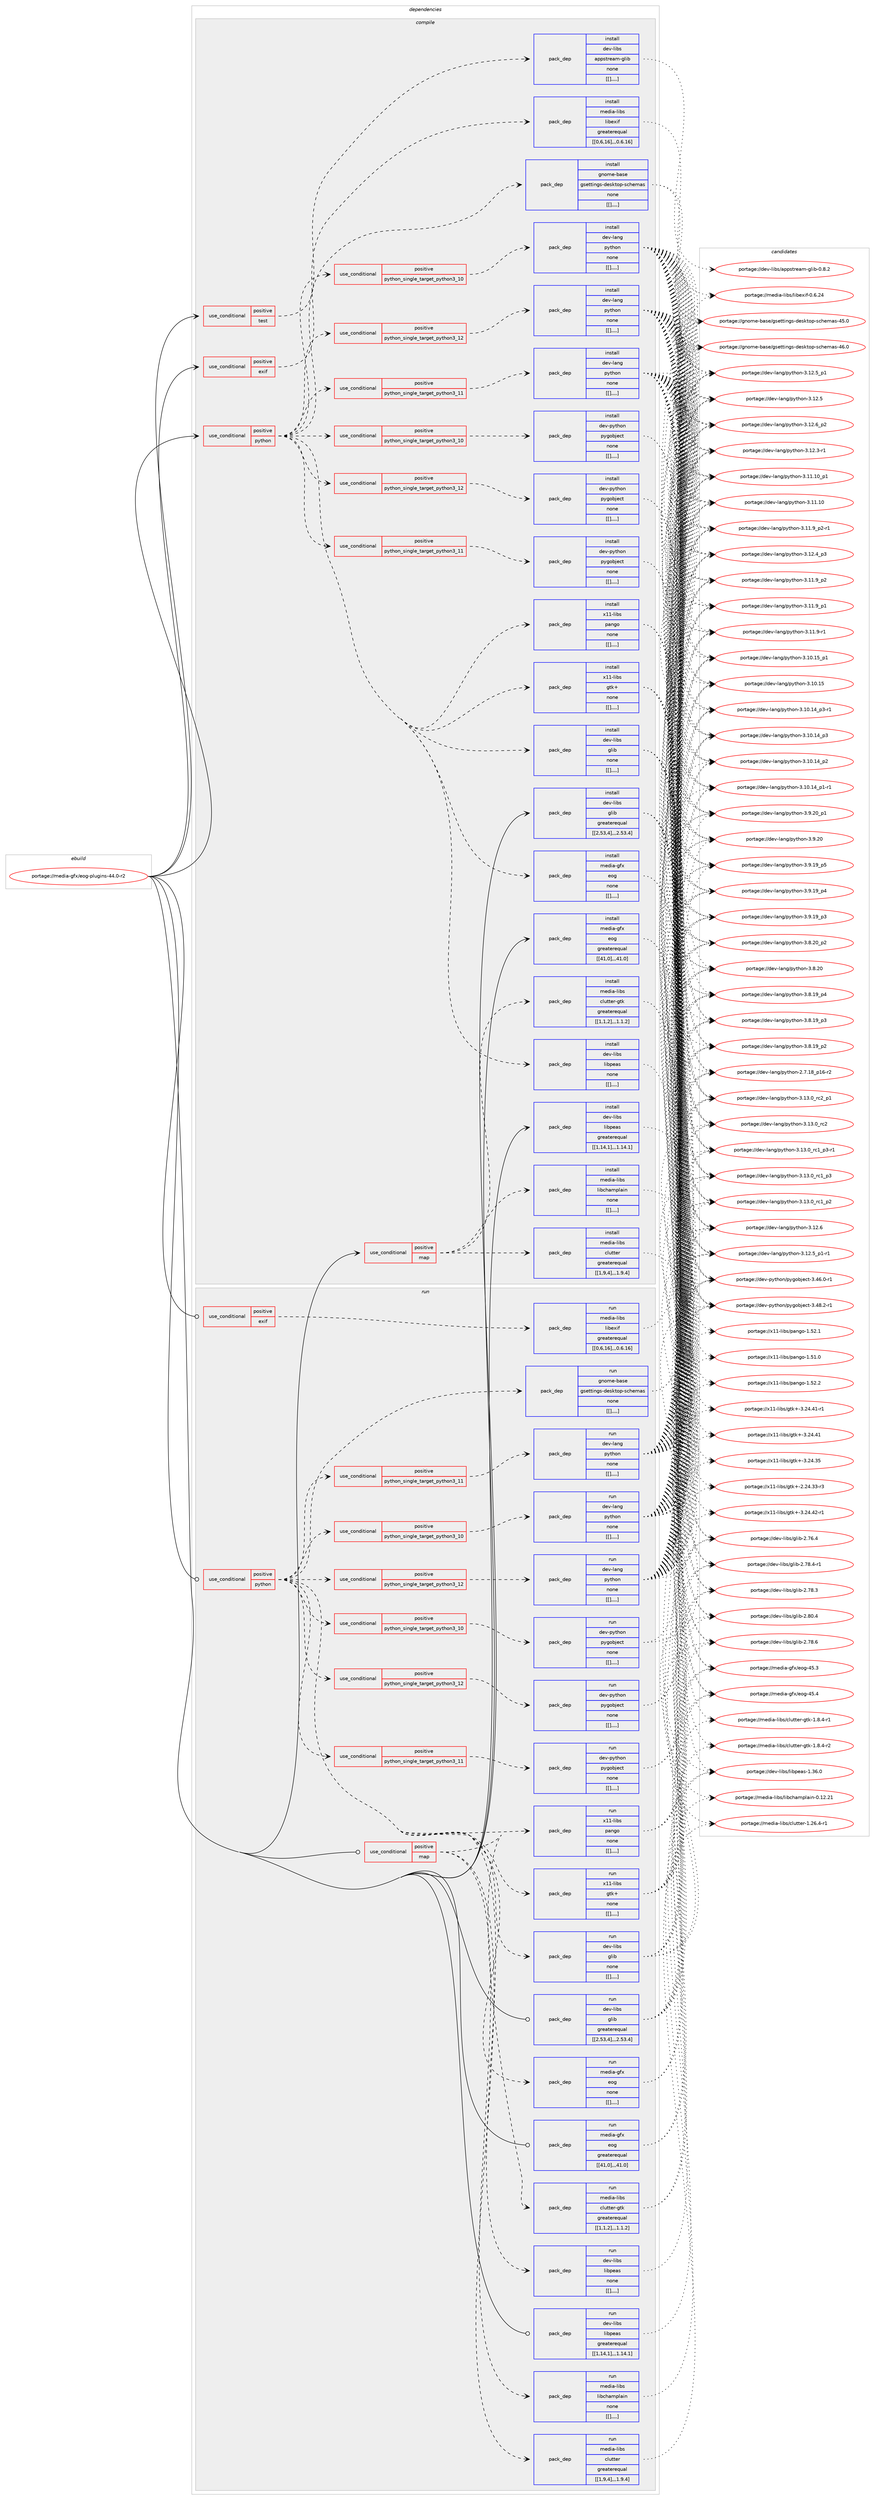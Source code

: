 digraph prolog {

# *************
# Graph options
# *************

newrank=true;
concentrate=true;
compound=true;
graph [rankdir=LR,fontname=Helvetica,fontsize=10,ranksep=1.5];#, ranksep=2.5, nodesep=0.2];
edge  [arrowhead=vee];
node  [fontname=Helvetica,fontsize=10];

# **********
# The ebuild
# **********

subgraph cluster_leftcol {
color=gray;
label=<<i>ebuild</i>>;
id [label="portage://media-gfx/eog-plugins-44.0-r2", color=red, width=4, href="../media-gfx/eog-plugins-44.0-r2.svg"];
}

# ****************
# The dependencies
# ****************

subgraph cluster_midcol {
color=gray;
label=<<i>dependencies</i>>;
subgraph cluster_compile {
fillcolor="#eeeeee";
style=filled;
label=<<i>compile</i>>;
subgraph cond75223 {
dependency295593 [label=<<TABLE BORDER="0" CELLBORDER="1" CELLSPACING="0" CELLPADDING="4"><TR><TD ROWSPAN="3" CELLPADDING="10">use_conditional</TD></TR><TR><TD>positive</TD></TR><TR><TD>exif</TD></TR></TABLE>>, shape=none, color=red];
subgraph pack218009 {
dependency295594 [label=<<TABLE BORDER="0" CELLBORDER="1" CELLSPACING="0" CELLPADDING="4" WIDTH="220"><TR><TD ROWSPAN="6" CELLPADDING="30">pack_dep</TD></TR><TR><TD WIDTH="110">install</TD></TR><TR><TD>media-libs</TD></TR><TR><TD>libexif</TD></TR><TR><TD>greaterequal</TD></TR><TR><TD>[[0,6,16],,,0.6.16]</TD></TR></TABLE>>, shape=none, color=blue];
}
dependency295593:e -> dependency295594:w [weight=20,style="dashed",arrowhead="vee"];
}
id:e -> dependency295593:w [weight=20,style="solid",arrowhead="vee"];
subgraph cond75224 {
dependency295595 [label=<<TABLE BORDER="0" CELLBORDER="1" CELLSPACING="0" CELLPADDING="4"><TR><TD ROWSPAN="3" CELLPADDING="10">use_conditional</TD></TR><TR><TD>positive</TD></TR><TR><TD>map</TD></TR></TABLE>>, shape=none, color=red];
subgraph pack218010 {
dependency295596 [label=<<TABLE BORDER="0" CELLBORDER="1" CELLSPACING="0" CELLPADDING="4" WIDTH="220"><TR><TD ROWSPAN="6" CELLPADDING="30">pack_dep</TD></TR><TR><TD WIDTH="110">install</TD></TR><TR><TD>media-libs</TD></TR><TR><TD>libchamplain</TD></TR><TR><TD>none</TD></TR><TR><TD>[[],,,,]</TD></TR></TABLE>>, shape=none, color=blue];
}
dependency295595:e -> dependency295596:w [weight=20,style="dashed",arrowhead="vee"];
subgraph pack218011 {
dependency295597 [label=<<TABLE BORDER="0" CELLBORDER="1" CELLSPACING="0" CELLPADDING="4" WIDTH="220"><TR><TD ROWSPAN="6" CELLPADDING="30">pack_dep</TD></TR><TR><TD WIDTH="110">install</TD></TR><TR><TD>media-libs</TD></TR><TR><TD>clutter</TD></TR><TR><TD>greaterequal</TD></TR><TR><TD>[[1,9,4],,,1.9.4]</TD></TR></TABLE>>, shape=none, color=blue];
}
dependency295595:e -> dependency295597:w [weight=20,style="dashed",arrowhead="vee"];
subgraph pack218012 {
dependency295598 [label=<<TABLE BORDER="0" CELLBORDER="1" CELLSPACING="0" CELLPADDING="4" WIDTH="220"><TR><TD ROWSPAN="6" CELLPADDING="30">pack_dep</TD></TR><TR><TD WIDTH="110">install</TD></TR><TR><TD>media-libs</TD></TR><TR><TD>clutter-gtk</TD></TR><TR><TD>greaterequal</TD></TR><TR><TD>[[1,1,2],,,1.1.2]</TD></TR></TABLE>>, shape=none, color=blue];
}
dependency295595:e -> dependency295598:w [weight=20,style="dashed",arrowhead="vee"];
}
id:e -> dependency295595:w [weight=20,style="solid",arrowhead="vee"];
subgraph cond75225 {
dependency295599 [label=<<TABLE BORDER="0" CELLBORDER="1" CELLSPACING="0" CELLPADDING="4"><TR><TD ROWSPAN="3" CELLPADDING="10">use_conditional</TD></TR><TR><TD>positive</TD></TR><TR><TD>python</TD></TR></TABLE>>, shape=none, color=red];
subgraph cond75226 {
dependency295600 [label=<<TABLE BORDER="0" CELLBORDER="1" CELLSPACING="0" CELLPADDING="4"><TR><TD ROWSPAN="3" CELLPADDING="10">use_conditional</TD></TR><TR><TD>positive</TD></TR><TR><TD>python_single_target_python3_10</TD></TR></TABLE>>, shape=none, color=red];
subgraph pack218013 {
dependency295601 [label=<<TABLE BORDER="0" CELLBORDER="1" CELLSPACING="0" CELLPADDING="4" WIDTH="220"><TR><TD ROWSPAN="6" CELLPADDING="30">pack_dep</TD></TR><TR><TD WIDTH="110">install</TD></TR><TR><TD>dev-lang</TD></TR><TR><TD>python</TD></TR><TR><TD>none</TD></TR><TR><TD>[[],,,,]</TD></TR></TABLE>>, shape=none, color=blue];
}
dependency295600:e -> dependency295601:w [weight=20,style="dashed",arrowhead="vee"];
}
dependency295599:e -> dependency295600:w [weight=20,style="dashed",arrowhead="vee"];
subgraph cond75227 {
dependency295602 [label=<<TABLE BORDER="0" CELLBORDER="1" CELLSPACING="0" CELLPADDING="4"><TR><TD ROWSPAN="3" CELLPADDING="10">use_conditional</TD></TR><TR><TD>positive</TD></TR><TR><TD>python_single_target_python3_11</TD></TR></TABLE>>, shape=none, color=red];
subgraph pack218014 {
dependency295603 [label=<<TABLE BORDER="0" CELLBORDER="1" CELLSPACING="0" CELLPADDING="4" WIDTH="220"><TR><TD ROWSPAN="6" CELLPADDING="30">pack_dep</TD></TR><TR><TD WIDTH="110">install</TD></TR><TR><TD>dev-lang</TD></TR><TR><TD>python</TD></TR><TR><TD>none</TD></TR><TR><TD>[[],,,,]</TD></TR></TABLE>>, shape=none, color=blue];
}
dependency295602:e -> dependency295603:w [weight=20,style="dashed",arrowhead="vee"];
}
dependency295599:e -> dependency295602:w [weight=20,style="dashed",arrowhead="vee"];
subgraph cond75228 {
dependency295604 [label=<<TABLE BORDER="0" CELLBORDER="1" CELLSPACING="0" CELLPADDING="4"><TR><TD ROWSPAN="3" CELLPADDING="10">use_conditional</TD></TR><TR><TD>positive</TD></TR><TR><TD>python_single_target_python3_12</TD></TR></TABLE>>, shape=none, color=red];
subgraph pack218015 {
dependency295605 [label=<<TABLE BORDER="0" CELLBORDER="1" CELLSPACING="0" CELLPADDING="4" WIDTH="220"><TR><TD ROWSPAN="6" CELLPADDING="30">pack_dep</TD></TR><TR><TD WIDTH="110">install</TD></TR><TR><TD>dev-lang</TD></TR><TR><TD>python</TD></TR><TR><TD>none</TD></TR><TR><TD>[[],,,,]</TD></TR></TABLE>>, shape=none, color=blue];
}
dependency295604:e -> dependency295605:w [weight=20,style="dashed",arrowhead="vee"];
}
dependency295599:e -> dependency295604:w [weight=20,style="dashed",arrowhead="vee"];
subgraph pack218016 {
dependency295606 [label=<<TABLE BORDER="0" CELLBORDER="1" CELLSPACING="0" CELLPADDING="4" WIDTH="220"><TR><TD ROWSPAN="6" CELLPADDING="30">pack_dep</TD></TR><TR><TD WIDTH="110">install</TD></TR><TR><TD>dev-libs</TD></TR><TR><TD>glib</TD></TR><TR><TD>none</TD></TR><TR><TD>[[],,,,]</TD></TR></TABLE>>, shape=none, color=blue];
}
dependency295599:e -> dependency295606:w [weight=20,style="dashed",arrowhead="vee"];
subgraph pack218017 {
dependency295607 [label=<<TABLE BORDER="0" CELLBORDER="1" CELLSPACING="0" CELLPADDING="4" WIDTH="220"><TR><TD ROWSPAN="6" CELLPADDING="30">pack_dep</TD></TR><TR><TD WIDTH="110">install</TD></TR><TR><TD>dev-libs</TD></TR><TR><TD>libpeas</TD></TR><TR><TD>none</TD></TR><TR><TD>[[],,,,]</TD></TR></TABLE>>, shape=none, color=blue];
}
dependency295599:e -> dependency295607:w [weight=20,style="dashed",arrowhead="vee"];
subgraph cond75229 {
dependency295608 [label=<<TABLE BORDER="0" CELLBORDER="1" CELLSPACING="0" CELLPADDING="4"><TR><TD ROWSPAN="3" CELLPADDING="10">use_conditional</TD></TR><TR><TD>positive</TD></TR><TR><TD>python_single_target_python3_10</TD></TR></TABLE>>, shape=none, color=red];
subgraph pack218018 {
dependency295609 [label=<<TABLE BORDER="0" CELLBORDER="1" CELLSPACING="0" CELLPADDING="4" WIDTH="220"><TR><TD ROWSPAN="6" CELLPADDING="30">pack_dep</TD></TR><TR><TD WIDTH="110">install</TD></TR><TR><TD>dev-python</TD></TR><TR><TD>pygobject</TD></TR><TR><TD>none</TD></TR><TR><TD>[[],,,,]</TD></TR></TABLE>>, shape=none, color=blue];
}
dependency295608:e -> dependency295609:w [weight=20,style="dashed",arrowhead="vee"];
}
dependency295599:e -> dependency295608:w [weight=20,style="dashed",arrowhead="vee"];
subgraph cond75230 {
dependency295610 [label=<<TABLE BORDER="0" CELLBORDER="1" CELLSPACING="0" CELLPADDING="4"><TR><TD ROWSPAN="3" CELLPADDING="10">use_conditional</TD></TR><TR><TD>positive</TD></TR><TR><TD>python_single_target_python3_11</TD></TR></TABLE>>, shape=none, color=red];
subgraph pack218019 {
dependency295611 [label=<<TABLE BORDER="0" CELLBORDER="1" CELLSPACING="0" CELLPADDING="4" WIDTH="220"><TR><TD ROWSPAN="6" CELLPADDING="30">pack_dep</TD></TR><TR><TD WIDTH="110">install</TD></TR><TR><TD>dev-python</TD></TR><TR><TD>pygobject</TD></TR><TR><TD>none</TD></TR><TR><TD>[[],,,,]</TD></TR></TABLE>>, shape=none, color=blue];
}
dependency295610:e -> dependency295611:w [weight=20,style="dashed",arrowhead="vee"];
}
dependency295599:e -> dependency295610:w [weight=20,style="dashed",arrowhead="vee"];
subgraph cond75231 {
dependency295612 [label=<<TABLE BORDER="0" CELLBORDER="1" CELLSPACING="0" CELLPADDING="4"><TR><TD ROWSPAN="3" CELLPADDING="10">use_conditional</TD></TR><TR><TD>positive</TD></TR><TR><TD>python_single_target_python3_12</TD></TR></TABLE>>, shape=none, color=red];
subgraph pack218020 {
dependency295613 [label=<<TABLE BORDER="0" CELLBORDER="1" CELLSPACING="0" CELLPADDING="4" WIDTH="220"><TR><TD ROWSPAN="6" CELLPADDING="30">pack_dep</TD></TR><TR><TD WIDTH="110">install</TD></TR><TR><TD>dev-python</TD></TR><TR><TD>pygobject</TD></TR><TR><TD>none</TD></TR><TR><TD>[[],,,,]</TD></TR></TABLE>>, shape=none, color=blue];
}
dependency295612:e -> dependency295613:w [weight=20,style="dashed",arrowhead="vee"];
}
dependency295599:e -> dependency295612:w [weight=20,style="dashed",arrowhead="vee"];
subgraph pack218021 {
dependency295614 [label=<<TABLE BORDER="0" CELLBORDER="1" CELLSPACING="0" CELLPADDING="4" WIDTH="220"><TR><TD ROWSPAN="6" CELLPADDING="30">pack_dep</TD></TR><TR><TD WIDTH="110">install</TD></TR><TR><TD>gnome-base</TD></TR><TR><TD>gsettings-desktop-schemas</TD></TR><TR><TD>none</TD></TR><TR><TD>[[],,,,]</TD></TR></TABLE>>, shape=none, color=blue];
}
dependency295599:e -> dependency295614:w [weight=20,style="dashed",arrowhead="vee"];
subgraph pack218022 {
dependency295615 [label=<<TABLE BORDER="0" CELLBORDER="1" CELLSPACING="0" CELLPADDING="4" WIDTH="220"><TR><TD ROWSPAN="6" CELLPADDING="30">pack_dep</TD></TR><TR><TD WIDTH="110">install</TD></TR><TR><TD>media-gfx</TD></TR><TR><TD>eog</TD></TR><TR><TD>none</TD></TR><TR><TD>[[],,,,]</TD></TR></TABLE>>, shape=none, color=blue];
}
dependency295599:e -> dependency295615:w [weight=20,style="dashed",arrowhead="vee"];
subgraph pack218023 {
dependency295616 [label=<<TABLE BORDER="0" CELLBORDER="1" CELLSPACING="0" CELLPADDING="4" WIDTH="220"><TR><TD ROWSPAN="6" CELLPADDING="30">pack_dep</TD></TR><TR><TD WIDTH="110">install</TD></TR><TR><TD>x11-libs</TD></TR><TR><TD>gtk+</TD></TR><TR><TD>none</TD></TR><TR><TD>[[],,,,]</TD></TR></TABLE>>, shape=none, color=blue];
}
dependency295599:e -> dependency295616:w [weight=20,style="dashed",arrowhead="vee"];
subgraph pack218024 {
dependency295617 [label=<<TABLE BORDER="0" CELLBORDER="1" CELLSPACING="0" CELLPADDING="4" WIDTH="220"><TR><TD ROWSPAN="6" CELLPADDING="30">pack_dep</TD></TR><TR><TD WIDTH="110">install</TD></TR><TR><TD>x11-libs</TD></TR><TR><TD>pango</TD></TR><TR><TD>none</TD></TR><TR><TD>[[],,,,]</TD></TR></TABLE>>, shape=none, color=blue];
}
dependency295599:e -> dependency295617:w [weight=20,style="dashed",arrowhead="vee"];
}
id:e -> dependency295599:w [weight=20,style="solid",arrowhead="vee"];
subgraph cond75232 {
dependency295618 [label=<<TABLE BORDER="0" CELLBORDER="1" CELLSPACING="0" CELLPADDING="4"><TR><TD ROWSPAN="3" CELLPADDING="10">use_conditional</TD></TR><TR><TD>positive</TD></TR><TR><TD>test</TD></TR></TABLE>>, shape=none, color=red];
subgraph pack218025 {
dependency295619 [label=<<TABLE BORDER="0" CELLBORDER="1" CELLSPACING="0" CELLPADDING="4" WIDTH="220"><TR><TD ROWSPAN="6" CELLPADDING="30">pack_dep</TD></TR><TR><TD WIDTH="110">install</TD></TR><TR><TD>dev-libs</TD></TR><TR><TD>appstream-glib</TD></TR><TR><TD>none</TD></TR><TR><TD>[[],,,,]</TD></TR></TABLE>>, shape=none, color=blue];
}
dependency295618:e -> dependency295619:w [weight=20,style="dashed",arrowhead="vee"];
}
id:e -> dependency295618:w [weight=20,style="solid",arrowhead="vee"];
subgraph pack218026 {
dependency295620 [label=<<TABLE BORDER="0" CELLBORDER="1" CELLSPACING="0" CELLPADDING="4" WIDTH="220"><TR><TD ROWSPAN="6" CELLPADDING="30">pack_dep</TD></TR><TR><TD WIDTH="110">install</TD></TR><TR><TD>dev-libs</TD></TR><TR><TD>glib</TD></TR><TR><TD>greaterequal</TD></TR><TR><TD>[[2,53,4],,,2.53.4]</TD></TR></TABLE>>, shape=none, color=blue];
}
id:e -> dependency295620:w [weight=20,style="solid",arrowhead="vee"];
subgraph pack218027 {
dependency295621 [label=<<TABLE BORDER="0" CELLBORDER="1" CELLSPACING="0" CELLPADDING="4" WIDTH="220"><TR><TD ROWSPAN="6" CELLPADDING="30">pack_dep</TD></TR><TR><TD WIDTH="110">install</TD></TR><TR><TD>dev-libs</TD></TR><TR><TD>libpeas</TD></TR><TR><TD>greaterequal</TD></TR><TR><TD>[[1,14,1],,,1.14.1]</TD></TR></TABLE>>, shape=none, color=blue];
}
id:e -> dependency295621:w [weight=20,style="solid",arrowhead="vee"];
subgraph pack218028 {
dependency295622 [label=<<TABLE BORDER="0" CELLBORDER="1" CELLSPACING="0" CELLPADDING="4" WIDTH="220"><TR><TD ROWSPAN="6" CELLPADDING="30">pack_dep</TD></TR><TR><TD WIDTH="110">install</TD></TR><TR><TD>media-gfx</TD></TR><TR><TD>eog</TD></TR><TR><TD>greaterequal</TD></TR><TR><TD>[[41,0],,,41.0]</TD></TR></TABLE>>, shape=none, color=blue];
}
id:e -> dependency295622:w [weight=20,style="solid",arrowhead="vee"];
}
subgraph cluster_compileandrun {
fillcolor="#eeeeee";
style=filled;
label=<<i>compile and run</i>>;
}
subgraph cluster_run {
fillcolor="#eeeeee";
style=filled;
label=<<i>run</i>>;
subgraph cond75233 {
dependency295623 [label=<<TABLE BORDER="0" CELLBORDER="1" CELLSPACING="0" CELLPADDING="4"><TR><TD ROWSPAN="3" CELLPADDING="10">use_conditional</TD></TR><TR><TD>positive</TD></TR><TR><TD>exif</TD></TR></TABLE>>, shape=none, color=red];
subgraph pack218029 {
dependency295624 [label=<<TABLE BORDER="0" CELLBORDER="1" CELLSPACING="0" CELLPADDING="4" WIDTH="220"><TR><TD ROWSPAN="6" CELLPADDING="30">pack_dep</TD></TR><TR><TD WIDTH="110">run</TD></TR><TR><TD>media-libs</TD></TR><TR><TD>libexif</TD></TR><TR><TD>greaterequal</TD></TR><TR><TD>[[0,6,16],,,0.6.16]</TD></TR></TABLE>>, shape=none, color=blue];
}
dependency295623:e -> dependency295624:w [weight=20,style="dashed",arrowhead="vee"];
}
id:e -> dependency295623:w [weight=20,style="solid",arrowhead="odot"];
subgraph cond75234 {
dependency295625 [label=<<TABLE BORDER="0" CELLBORDER="1" CELLSPACING="0" CELLPADDING="4"><TR><TD ROWSPAN="3" CELLPADDING="10">use_conditional</TD></TR><TR><TD>positive</TD></TR><TR><TD>map</TD></TR></TABLE>>, shape=none, color=red];
subgraph pack218030 {
dependency295626 [label=<<TABLE BORDER="0" CELLBORDER="1" CELLSPACING="0" CELLPADDING="4" WIDTH="220"><TR><TD ROWSPAN="6" CELLPADDING="30">pack_dep</TD></TR><TR><TD WIDTH="110">run</TD></TR><TR><TD>media-libs</TD></TR><TR><TD>libchamplain</TD></TR><TR><TD>none</TD></TR><TR><TD>[[],,,,]</TD></TR></TABLE>>, shape=none, color=blue];
}
dependency295625:e -> dependency295626:w [weight=20,style="dashed",arrowhead="vee"];
subgraph pack218031 {
dependency295627 [label=<<TABLE BORDER="0" CELLBORDER="1" CELLSPACING="0" CELLPADDING="4" WIDTH="220"><TR><TD ROWSPAN="6" CELLPADDING="30">pack_dep</TD></TR><TR><TD WIDTH="110">run</TD></TR><TR><TD>media-libs</TD></TR><TR><TD>clutter</TD></TR><TR><TD>greaterequal</TD></TR><TR><TD>[[1,9,4],,,1.9.4]</TD></TR></TABLE>>, shape=none, color=blue];
}
dependency295625:e -> dependency295627:w [weight=20,style="dashed",arrowhead="vee"];
subgraph pack218032 {
dependency295628 [label=<<TABLE BORDER="0" CELLBORDER="1" CELLSPACING="0" CELLPADDING="4" WIDTH="220"><TR><TD ROWSPAN="6" CELLPADDING="30">pack_dep</TD></TR><TR><TD WIDTH="110">run</TD></TR><TR><TD>media-libs</TD></TR><TR><TD>clutter-gtk</TD></TR><TR><TD>greaterequal</TD></TR><TR><TD>[[1,1,2],,,1.1.2]</TD></TR></TABLE>>, shape=none, color=blue];
}
dependency295625:e -> dependency295628:w [weight=20,style="dashed",arrowhead="vee"];
}
id:e -> dependency295625:w [weight=20,style="solid",arrowhead="odot"];
subgraph cond75235 {
dependency295629 [label=<<TABLE BORDER="0" CELLBORDER="1" CELLSPACING="0" CELLPADDING="4"><TR><TD ROWSPAN="3" CELLPADDING="10">use_conditional</TD></TR><TR><TD>positive</TD></TR><TR><TD>python</TD></TR></TABLE>>, shape=none, color=red];
subgraph cond75236 {
dependency295630 [label=<<TABLE BORDER="0" CELLBORDER="1" CELLSPACING="0" CELLPADDING="4"><TR><TD ROWSPAN="3" CELLPADDING="10">use_conditional</TD></TR><TR><TD>positive</TD></TR><TR><TD>python_single_target_python3_10</TD></TR></TABLE>>, shape=none, color=red];
subgraph pack218033 {
dependency295631 [label=<<TABLE BORDER="0" CELLBORDER="1" CELLSPACING="0" CELLPADDING="4" WIDTH="220"><TR><TD ROWSPAN="6" CELLPADDING="30">pack_dep</TD></TR><TR><TD WIDTH="110">run</TD></TR><TR><TD>dev-lang</TD></TR><TR><TD>python</TD></TR><TR><TD>none</TD></TR><TR><TD>[[],,,,]</TD></TR></TABLE>>, shape=none, color=blue];
}
dependency295630:e -> dependency295631:w [weight=20,style="dashed",arrowhead="vee"];
}
dependency295629:e -> dependency295630:w [weight=20,style="dashed",arrowhead="vee"];
subgraph cond75237 {
dependency295632 [label=<<TABLE BORDER="0" CELLBORDER="1" CELLSPACING="0" CELLPADDING="4"><TR><TD ROWSPAN="3" CELLPADDING="10">use_conditional</TD></TR><TR><TD>positive</TD></TR><TR><TD>python_single_target_python3_11</TD></TR></TABLE>>, shape=none, color=red];
subgraph pack218034 {
dependency295633 [label=<<TABLE BORDER="0" CELLBORDER="1" CELLSPACING="0" CELLPADDING="4" WIDTH="220"><TR><TD ROWSPAN="6" CELLPADDING="30">pack_dep</TD></TR><TR><TD WIDTH="110">run</TD></TR><TR><TD>dev-lang</TD></TR><TR><TD>python</TD></TR><TR><TD>none</TD></TR><TR><TD>[[],,,,]</TD></TR></TABLE>>, shape=none, color=blue];
}
dependency295632:e -> dependency295633:w [weight=20,style="dashed",arrowhead="vee"];
}
dependency295629:e -> dependency295632:w [weight=20,style="dashed",arrowhead="vee"];
subgraph cond75238 {
dependency295634 [label=<<TABLE BORDER="0" CELLBORDER="1" CELLSPACING="0" CELLPADDING="4"><TR><TD ROWSPAN="3" CELLPADDING="10">use_conditional</TD></TR><TR><TD>positive</TD></TR><TR><TD>python_single_target_python3_12</TD></TR></TABLE>>, shape=none, color=red];
subgraph pack218035 {
dependency295635 [label=<<TABLE BORDER="0" CELLBORDER="1" CELLSPACING="0" CELLPADDING="4" WIDTH="220"><TR><TD ROWSPAN="6" CELLPADDING="30">pack_dep</TD></TR><TR><TD WIDTH="110">run</TD></TR><TR><TD>dev-lang</TD></TR><TR><TD>python</TD></TR><TR><TD>none</TD></TR><TR><TD>[[],,,,]</TD></TR></TABLE>>, shape=none, color=blue];
}
dependency295634:e -> dependency295635:w [weight=20,style="dashed",arrowhead="vee"];
}
dependency295629:e -> dependency295634:w [weight=20,style="dashed",arrowhead="vee"];
subgraph pack218036 {
dependency295636 [label=<<TABLE BORDER="0" CELLBORDER="1" CELLSPACING="0" CELLPADDING="4" WIDTH="220"><TR><TD ROWSPAN="6" CELLPADDING="30">pack_dep</TD></TR><TR><TD WIDTH="110">run</TD></TR><TR><TD>dev-libs</TD></TR><TR><TD>glib</TD></TR><TR><TD>none</TD></TR><TR><TD>[[],,,,]</TD></TR></TABLE>>, shape=none, color=blue];
}
dependency295629:e -> dependency295636:w [weight=20,style="dashed",arrowhead="vee"];
subgraph pack218037 {
dependency295637 [label=<<TABLE BORDER="0" CELLBORDER="1" CELLSPACING="0" CELLPADDING="4" WIDTH="220"><TR><TD ROWSPAN="6" CELLPADDING="30">pack_dep</TD></TR><TR><TD WIDTH="110">run</TD></TR><TR><TD>dev-libs</TD></TR><TR><TD>libpeas</TD></TR><TR><TD>none</TD></TR><TR><TD>[[],,,,]</TD></TR></TABLE>>, shape=none, color=blue];
}
dependency295629:e -> dependency295637:w [weight=20,style="dashed",arrowhead="vee"];
subgraph cond75239 {
dependency295638 [label=<<TABLE BORDER="0" CELLBORDER="1" CELLSPACING="0" CELLPADDING="4"><TR><TD ROWSPAN="3" CELLPADDING="10">use_conditional</TD></TR><TR><TD>positive</TD></TR><TR><TD>python_single_target_python3_10</TD></TR></TABLE>>, shape=none, color=red];
subgraph pack218038 {
dependency295639 [label=<<TABLE BORDER="0" CELLBORDER="1" CELLSPACING="0" CELLPADDING="4" WIDTH="220"><TR><TD ROWSPAN="6" CELLPADDING="30">pack_dep</TD></TR><TR><TD WIDTH="110">run</TD></TR><TR><TD>dev-python</TD></TR><TR><TD>pygobject</TD></TR><TR><TD>none</TD></TR><TR><TD>[[],,,,]</TD></TR></TABLE>>, shape=none, color=blue];
}
dependency295638:e -> dependency295639:w [weight=20,style="dashed",arrowhead="vee"];
}
dependency295629:e -> dependency295638:w [weight=20,style="dashed",arrowhead="vee"];
subgraph cond75240 {
dependency295640 [label=<<TABLE BORDER="0" CELLBORDER="1" CELLSPACING="0" CELLPADDING="4"><TR><TD ROWSPAN="3" CELLPADDING="10">use_conditional</TD></TR><TR><TD>positive</TD></TR><TR><TD>python_single_target_python3_11</TD></TR></TABLE>>, shape=none, color=red];
subgraph pack218039 {
dependency295641 [label=<<TABLE BORDER="0" CELLBORDER="1" CELLSPACING="0" CELLPADDING="4" WIDTH="220"><TR><TD ROWSPAN="6" CELLPADDING="30">pack_dep</TD></TR><TR><TD WIDTH="110">run</TD></TR><TR><TD>dev-python</TD></TR><TR><TD>pygobject</TD></TR><TR><TD>none</TD></TR><TR><TD>[[],,,,]</TD></TR></TABLE>>, shape=none, color=blue];
}
dependency295640:e -> dependency295641:w [weight=20,style="dashed",arrowhead="vee"];
}
dependency295629:e -> dependency295640:w [weight=20,style="dashed",arrowhead="vee"];
subgraph cond75241 {
dependency295642 [label=<<TABLE BORDER="0" CELLBORDER="1" CELLSPACING="0" CELLPADDING="4"><TR><TD ROWSPAN="3" CELLPADDING="10">use_conditional</TD></TR><TR><TD>positive</TD></TR><TR><TD>python_single_target_python3_12</TD></TR></TABLE>>, shape=none, color=red];
subgraph pack218040 {
dependency295643 [label=<<TABLE BORDER="0" CELLBORDER="1" CELLSPACING="0" CELLPADDING="4" WIDTH="220"><TR><TD ROWSPAN="6" CELLPADDING="30">pack_dep</TD></TR><TR><TD WIDTH="110">run</TD></TR><TR><TD>dev-python</TD></TR><TR><TD>pygobject</TD></TR><TR><TD>none</TD></TR><TR><TD>[[],,,,]</TD></TR></TABLE>>, shape=none, color=blue];
}
dependency295642:e -> dependency295643:w [weight=20,style="dashed",arrowhead="vee"];
}
dependency295629:e -> dependency295642:w [weight=20,style="dashed",arrowhead="vee"];
subgraph pack218041 {
dependency295644 [label=<<TABLE BORDER="0" CELLBORDER="1" CELLSPACING="0" CELLPADDING="4" WIDTH="220"><TR><TD ROWSPAN="6" CELLPADDING="30">pack_dep</TD></TR><TR><TD WIDTH="110">run</TD></TR><TR><TD>gnome-base</TD></TR><TR><TD>gsettings-desktop-schemas</TD></TR><TR><TD>none</TD></TR><TR><TD>[[],,,,]</TD></TR></TABLE>>, shape=none, color=blue];
}
dependency295629:e -> dependency295644:w [weight=20,style="dashed",arrowhead="vee"];
subgraph pack218042 {
dependency295645 [label=<<TABLE BORDER="0" CELLBORDER="1" CELLSPACING="0" CELLPADDING="4" WIDTH="220"><TR><TD ROWSPAN="6" CELLPADDING="30">pack_dep</TD></TR><TR><TD WIDTH="110">run</TD></TR><TR><TD>media-gfx</TD></TR><TR><TD>eog</TD></TR><TR><TD>none</TD></TR><TR><TD>[[],,,,]</TD></TR></TABLE>>, shape=none, color=blue];
}
dependency295629:e -> dependency295645:w [weight=20,style="dashed",arrowhead="vee"];
subgraph pack218043 {
dependency295646 [label=<<TABLE BORDER="0" CELLBORDER="1" CELLSPACING="0" CELLPADDING="4" WIDTH="220"><TR><TD ROWSPAN="6" CELLPADDING="30">pack_dep</TD></TR><TR><TD WIDTH="110">run</TD></TR><TR><TD>x11-libs</TD></TR><TR><TD>gtk+</TD></TR><TR><TD>none</TD></TR><TR><TD>[[],,,,]</TD></TR></TABLE>>, shape=none, color=blue];
}
dependency295629:e -> dependency295646:w [weight=20,style="dashed",arrowhead="vee"];
subgraph pack218044 {
dependency295647 [label=<<TABLE BORDER="0" CELLBORDER="1" CELLSPACING="0" CELLPADDING="4" WIDTH="220"><TR><TD ROWSPAN="6" CELLPADDING="30">pack_dep</TD></TR><TR><TD WIDTH="110">run</TD></TR><TR><TD>x11-libs</TD></TR><TR><TD>pango</TD></TR><TR><TD>none</TD></TR><TR><TD>[[],,,,]</TD></TR></TABLE>>, shape=none, color=blue];
}
dependency295629:e -> dependency295647:w [weight=20,style="dashed",arrowhead="vee"];
}
id:e -> dependency295629:w [weight=20,style="solid",arrowhead="odot"];
subgraph pack218045 {
dependency295648 [label=<<TABLE BORDER="0" CELLBORDER="1" CELLSPACING="0" CELLPADDING="4" WIDTH="220"><TR><TD ROWSPAN="6" CELLPADDING="30">pack_dep</TD></TR><TR><TD WIDTH="110">run</TD></TR><TR><TD>dev-libs</TD></TR><TR><TD>glib</TD></TR><TR><TD>greaterequal</TD></TR><TR><TD>[[2,53,4],,,2.53.4]</TD></TR></TABLE>>, shape=none, color=blue];
}
id:e -> dependency295648:w [weight=20,style="solid",arrowhead="odot"];
subgraph pack218046 {
dependency295649 [label=<<TABLE BORDER="0" CELLBORDER="1" CELLSPACING="0" CELLPADDING="4" WIDTH="220"><TR><TD ROWSPAN="6" CELLPADDING="30">pack_dep</TD></TR><TR><TD WIDTH="110">run</TD></TR><TR><TD>dev-libs</TD></TR><TR><TD>libpeas</TD></TR><TR><TD>greaterequal</TD></TR><TR><TD>[[1,14,1],,,1.14.1]</TD></TR></TABLE>>, shape=none, color=blue];
}
id:e -> dependency295649:w [weight=20,style="solid",arrowhead="odot"];
subgraph pack218047 {
dependency295650 [label=<<TABLE BORDER="0" CELLBORDER="1" CELLSPACING="0" CELLPADDING="4" WIDTH="220"><TR><TD ROWSPAN="6" CELLPADDING="30">pack_dep</TD></TR><TR><TD WIDTH="110">run</TD></TR><TR><TD>media-gfx</TD></TR><TR><TD>eog</TD></TR><TR><TD>greaterequal</TD></TR><TR><TD>[[41,0],,,41.0]</TD></TR></TABLE>>, shape=none, color=blue];
}
id:e -> dependency295650:w [weight=20,style="solid",arrowhead="odot"];
}
}

# **************
# The candidates
# **************

subgraph cluster_choices {
rank=same;
color=gray;
label=<<i>candidates</i>>;

subgraph choice218009 {
color=black;
nodesep=1;
choice109101100105974510810598115471081059810112010510245484654465052 [label="portage://media-libs/libexif-0.6.24", color=red, width=4,href="../media-libs/libexif-0.6.24.svg"];
dependency295594:e -> choice109101100105974510810598115471081059810112010510245484654465052:w [style=dotted,weight="100"];
}
subgraph choice218010 {
color=black;
nodesep=1;
choice10910110010597451081059811547108105989910497109112108971051104548464950465049 [label="portage://media-libs/libchamplain-0.12.21", color=red, width=4,href="../media-libs/libchamplain-0.12.21.svg"];
dependency295596:e -> choice10910110010597451081059811547108105989910497109112108971051104548464950465049:w [style=dotted,weight="100"];
}
subgraph choice218011 {
color=black;
nodesep=1;
choice1091011001059745108105981154799108117116116101114454946505446524511449 [label="portage://media-libs/clutter-1.26.4-r1", color=red, width=4,href="../media-libs/clutter-1.26.4-r1.svg"];
dependency295597:e -> choice1091011001059745108105981154799108117116116101114454946505446524511449:w [style=dotted,weight="100"];
}
subgraph choice218012 {
color=black;
nodesep=1;
choice1091011001059745108105981154799108117116116101114451031161074549465646524511450 [label="portage://media-libs/clutter-gtk-1.8.4-r2", color=red, width=4,href="../media-libs/clutter-gtk-1.8.4-r2.svg"];
choice1091011001059745108105981154799108117116116101114451031161074549465646524511449 [label="portage://media-libs/clutter-gtk-1.8.4-r1", color=red, width=4,href="../media-libs/clutter-gtk-1.8.4-r1.svg"];
dependency295598:e -> choice1091011001059745108105981154799108117116116101114451031161074549465646524511450:w [style=dotted,weight="100"];
dependency295598:e -> choice1091011001059745108105981154799108117116116101114451031161074549465646524511449:w [style=dotted,weight="100"];
}
subgraph choice218013 {
color=black;
nodesep=1;
choice100101118451089711010347112121116104111110455146495146489511499509511249 [label="portage://dev-lang/python-3.13.0_rc2_p1", color=red, width=4,href="../dev-lang/python-3.13.0_rc2_p1.svg"];
choice10010111845108971101034711212111610411111045514649514648951149950 [label="portage://dev-lang/python-3.13.0_rc2", color=red, width=4,href="../dev-lang/python-3.13.0_rc2.svg"];
choice1001011184510897110103471121211161041111104551464951464895114994995112514511449 [label="portage://dev-lang/python-3.13.0_rc1_p3-r1", color=red, width=4,href="../dev-lang/python-3.13.0_rc1_p3-r1.svg"];
choice100101118451089711010347112121116104111110455146495146489511499499511251 [label="portage://dev-lang/python-3.13.0_rc1_p3", color=red, width=4,href="../dev-lang/python-3.13.0_rc1_p3.svg"];
choice100101118451089711010347112121116104111110455146495146489511499499511250 [label="portage://dev-lang/python-3.13.0_rc1_p2", color=red, width=4,href="../dev-lang/python-3.13.0_rc1_p2.svg"];
choice100101118451089711010347112121116104111110455146495046549511250 [label="portage://dev-lang/python-3.12.6_p2", color=red, width=4,href="../dev-lang/python-3.12.6_p2.svg"];
choice10010111845108971101034711212111610411111045514649504654 [label="portage://dev-lang/python-3.12.6", color=red, width=4,href="../dev-lang/python-3.12.6.svg"];
choice1001011184510897110103471121211161041111104551464950465395112494511449 [label="portage://dev-lang/python-3.12.5_p1-r1", color=red, width=4,href="../dev-lang/python-3.12.5_p1-r1.svg"];
choice100101118451089711010347112121116104111110455146495046539511249 [label="portage://dev-lang/python-3.12.5_p1", color=red, width=4,href="../dev-lang/python-3.12.5_p1.svg"];
choice10010111845108971101034711212111610411111045514649504653 [label="portage://dev-lang/python-3.12.5", color=red, width=4,href="../dev-lang/python-3.12.5.svg"];
choice100101118451089711010347112121116104111110455146495046529511251 [label="portage://dev-lang/python-3.12.4_p3", color=red, width=4,href="../dev-lang/python-3.12.4_p3.svg"];
choice100101118451089711010347112121116104111110455146495046514511449 [label="portage://dev-lang/python-3.12.3-r1", color=red, width=4,href="../dev-lang/python-3.12.3-r1.svg"];
choice10010111845108971101034711212111610411111045514649494649489511249 [label="portage://dev-lang/python-3.11.10_p1", color=red, width=4,href="../dev-lang/python-3.11.10_p1.svg"];
choice1001011184510897110103471121211161041111104551464949464948 [label="portage://dev-lang/python-3.11.10", color=red, width=4,href="../dev-lang/python-3.11.10.svg"];
choice1001011184510897110103471121211161041111104551464949465795112504511449 [label="portage://dev-lang/python-3.11.9_p2-r1", color=red, width=4,href="../dev-lang/python-3.11.9_p2-r1.svg"];
choice100101118451089711010347112121116104111110455146494946579511250 [label="portage://dev-lang/python-3.11.9_p2", color=red, width=4,href="../dev-lang/python-3.11.9_p2.svg"];
choice100101118451089711010347112121116104111110455146494946579511249 [label="portage://dev-lang/python-3.11.9_p1", color=red, width=4,href="../dev-lang/python-3.11.9_p1.svg"];
choice100101118451089711010347112121116104111110455146494946574511449 [label="portage://dev-lang/python-3.11.9-r1", color=red, width=4,href="../dev-lang/python-3.11.9-r1.svg"];
choice10010111845108971101034711212111610411111045514649484649539511249 [label="portage://dev-lang/python-3.10.15_p1", color=red, width=4,href="../dev-lang/python-3.10.15_p1.svg"];
choice1001011184510897110103471121211161041111104551464948464953 [label="portage://dev-lang/python-3.10.15", color=red, width=4,href="../dev-lang/python-3.10.15.svg"];
choice100101118451089711010347112121116104111110455146494846495295112514511449 [label="portage://dev-lang/python-3.10.14_p3-r1", color=red, width=4,href="../dev-lang/python-3.10.14_p3-r1.svg"];
choice10010111845108971101034711212111610411111045514649484649529511251 [label="portage://dev-lang/python-3.10.14_p3", color=red, width=4,href="../dev-lang/python-3.10.14_p3.svg"];
choice10010111845108971101034711212111610411111045514649484649529511250 [label="portage://dev-lang/python-3.10.14_p2", color=red, width=4,href="../dev-lang/python-3.10.14_p2.svg"];
choice100101118451089711010347112121116104111110455146494846495295112494511449 [label="portage://dev-lang/python-3.10.14_p1-r1", color=red, width=4,href="../dev-lang/python-3.10.14_p1-r1.svg"];
choice100101118451089711010347112121116104111110455146574650489511249 [label="portage://dev-lang/python-3.9.20_p1", color=red, width=4,href="../dev-lang/python-3.9.20_p1.svg"];
choice10010111845108971101034711212111610411111045514657465048 [label="portage://dev-lang/python-3.9.20", color=red, width=4,href="../dev-lang/python-3.9.20.svg"];
choice100101118451089711010347112121116104111110455146574649579511253 [label="portage://dev-lang/python-3.9.19_p5", color=red, width=4,href="../dev-lang/python-3.9.19_p5.svg"];
choice100101118451089711010347112121116104111110455146574649579511252 [label="portage://dev-lang/python-3.9.19_p4", color=red, width=4,href="../dev-lang/python-3.9.19_p4.svg"];
choice100101118451089711010347112121116104111110455146574649579511251 [label="portage://dev-lang/python-3.9.19_p3", color=red, width=4,href="../dev-lang/python-3.9.19_p3.svg"];
choice100101118451089711010347112121116104111110455146564650489511250 [label="portage://dev-lang/python-3.8.20_p2", color=red, width=4,href="../dev-lang/python-3.8.20_p2.svg"];
choice10010111845108971101034711212111610411111045514656465048 [label="portage://dev-lang/python-3.8.20", color=red, width=4,href="../dev-lang/python-3.8.20.svg"];
choice100101118451089711010347112121116104111110455146564649579511252 [label="portage://dev-lang/python-3.8.19_p4", color=red, width=4,href="../dev-lang/python-3.8.19_p4.svg"];
choice100101118451089711010347112121116104111110455146564649579511251 [label="portage://dev-lang/python-3.8.19_p3", color=red, width=4,href="../dev-lang/python-3.8.19_p3.svg"];
choice100101118451089711010347112121116104111110455146564649579511250 [label="portage://dev-lang/python-3.8.19_p2", color=red, width=4,href="../dev-lang/python-3.8.19_p2.svg"];
choice100101118451089711010347112121116104111110455046554649569511249544511450 [label="portage://dev-lang/python-2.7.18_p16-r2", color=red, width=4,href="../dev-lang/python-2.7.18_p16-r2.svg"];
dependency295601:e -> choice100101118451089711010347112121116104111110455146495146489511499509511249:w [style=dotted,weight="100"];
dependency295601:e -> choice10010111845108971101034711212111610411111045514649514648951149950:w [style=dotted,weight="100"];
dependency295601:e -> choice1001011184510897110103471121211161041111104551464951464895114994995112514511449:w [style=dotted,weight="100"];
dependency295601:e -> choice100101118451089711010347112121116104111110455146495146489511499499511251:w [style=dotted,weight="100"];
dependency295601:e -> choice100101118451089711010347112121116104111110455146495146489511499499511250:w [style=dotted,weight="100"];
dependency295601:e -> choice100101118451089711010347112121116104111110455146495046549511250:w [style=dotted,weight="100"];
dependency295601:e -> choice10010111845108971101034711212111610411111045514649504654:w [style=dotted,weight="100"];
dependency295601:e -> choice1001011184510897110103471121211161041111104551464950465395112494511449:w [style=dotted,weight="100"];
dependency295601:e -> choice100101118451089711010347112121116104111110455146495046539511249:w [style=dotted,weight="100"];
dependency295601:e -> choice10010111845108971101034711212111610411111045514649504653:w [style=dotted,weight="100"];
dependency295601:e -> choice100101118451089711010347112121116104111110455146495046529511251:w [style=dotted,weight="100"];
dependency295601:e -> choice100101118451089711010347112121116104111110455146495046514511449:w [style=dotted,weight="100"];
dependency295601:e -> choice10010111845108971101034711212111610411111045514649494649489511249:w [style=dotted,weight="100"];
dependency295601:e -> choice1001011184510897110103471121211161041111104551464949464948:w [style=dotted,weight="100"];
dependency295601:e -> choice1001011184510897110103471121211161041111104551464949465795112504511449:w [style=dotted,weight="100"];
dependency295601:e -> choice100101118451089711010347112121116104111110455146494946579511250:w [style=dotted,weight="100"];
dependency295601:e -> choice100101118451089711010347112121116104111110455146494946579511249:w [style=dotted,weight="100"];
dependency295601:e -> choice100101118451089711010347112121116104111110455146494946574511449:w [style=dotted,weight="100"];
dependency295601:e -> choice10010111845108971101034711212111610411111045514649484649539511249:w [style=dotted,weight="100"];
dependency295601:e -> choice1001011184510897110103471121211161041111104551464948464953:w [style=dotted,weight="100"];
dependency295601:e -> choice100101118451089711010347112121116104111110455146494846495295112514511449:w [style=dotted,weight="100"];
dependency295601:e -> choice10010111845108971101034711212111610411111045514649484649529511251:w [style=dotted,weight="100"];
dependency295601:e -> choice10010111845108971101034711212111610411111045514649484649529511250:w [style=dotted,weight="100"];
dependency295601:e -> choice100101118451089711010347112121116104111110455146494846495295112494511449:w [style=dotted,weight="100"];
dependency295601:e -> choice100101118451089711010347112121116104111110455146574650489511249:w [style=dotted,weight="100"];
dependency295601:e -> choice10010111845108971101034711212111610411111045514657465048:w [style=dotted,weight="100"];
dependency295601:e -> choice100101118451089711010347112121116104111110455146574649579511253:w [style=dotted,weight="100"];
dependency295601:e -> choice100101118451089711010347112121116104111110455146574649579511252:w [style=dotted,weight="100"];
dependency295601:e -> choice100101118451089711010347112121116104111110455146574649579511251:w [style=dotted,weight="100"];
dependency295601:e -> choice100101118451089711010347112121116104111110455146564650489511250:w [style=dotted,weight="100"];
dependency295601:e -> choice10010111845108971101034711212111610411111045514656465048:w [style=dotted,weight="100"];
dependency295601:e -> choice100101118451089711010347112121116104111110455146564649579511252:w [style=dotted,weight="100"];
dependency295601:e -> choice100101118451089711010347112121116104111110455146564649579511251:w [style=dotted,weight="100"];
dependency295601:e -> choice100101118451089711010347112121116104111110455146564649579511250:w [style=dotted,weight="100"];
dependency295601:e -> choice100101118451089711010347112121116104111110455046554649569511249544511450:w [style=dotted,weight="100"];
}
subgraph choice218014 {
color=black;
nodesep=1;
choice100101118451089711010347112121116104111110455146495146489511499509511249 [label="portage://dev-lang/python-3.13.0_rc2_p1", color=red, width=4,href="../dev-lang/python-3.13.0_rc2_p1.svg"];
choice10010111845108971101034711212111610411111045514649514648951149950 [label="portage://dev-lang/python-3.13.0_rc2", color=red, width=4,href="../dev-lang/python-3.13.0_rc2.svg"];
choice1001011184510897110103471121211161041111104551464951464895114994995112514511449 [label="portage://dev-lang/python-3.13.0_rc1_p3-r1", color=red, width=4,href="../dev-lang/python-3.13.0_rc1_p3-r1.svg"];
choice100101118451089711010347112121116104111110455146495146489511499499511251 [label="portage://dev-lang/python-3.13.0_rc1_p3", color=red, width=4,href="../dev-lang/python-3.13.0_rc1_p3.svg"];
choice100101118451089711010347112121116104111110455146495146489511499499511250 [label="portage://dev-lang/python-3.13.0_rc1_p2", color=red, width=4,href="../dev-lang/python-3.13.0_rc1_p2.svg"];
choice100101118451089711010347112121116104111110455146495046549511250 [label="portage://dev-lang/python-3.12.6_p2", color=red, width=4,href="../dev-lang/python-3.12.6_p2.svg"];
choice10010111845108971101034711212111610411111045514649504654 [label="portage://dev-lang/python-3.12.6", color=red, width=4,href="../dev-lang/python-3.12.6.svg"];
choice1001011184510897110103471121211161041111104551464950465395112494511449 [label="portage://dev-lang/python-3.12.5_p1-r1", color=red, width=4,href="../dev-lang/python-3.12.5_p1-r1.svg"];
choice100101118451089711010347112121116104111110455146495046539511249 [label="portage://dev-lang/python-3.12.5_p1", color=red, width=4,href="../dev-lang/python-3.12.5_p1.svg"];
choice10010111845108971101034711212111610411111045514649504653 [label="portage://dev-lang/python-3.12.5", color=red, width=4,href="../dev-lang/python-3.12.5.svg"];
choice100101118451089711010347112121116104111110455146495046529511251 [label="portage://dev-lang/python-3.12.4_p3", color=red, width=4,href="../dev-lang/python-3.12.4_p3.svg"];
choice100101118451089711010347112121116104111110455146495046514511449 [label="portage://dev-lang/python-3.12.3-r1", color=red, width=4,href="../dev-lang/python-3.12.3-r1.svg"];
choice10010111845108971101034711212111610411111045514649494649489511249 [label="portage://dev-lang/python-3.11.10_p1", color=red, width=4,href="../dev-lang/python-3.11.10_p1.svg"];
choice1001011184510897110103471121211161041111104551464949464948 [label="portage://dev-lang/python-3.11.10", color=red, width=4,href="../dev-lang/python-3.11.10.svg"];
choice1001011184510897110103471121211161041111104551464949465795112504511449 [label="portage://dev-lang/python-3.11.9_p2-r1", color=red, width=4,href="../dev-lang/python-3.11.9_p2-r1.svg"];
choice100101118451089711010347112121116104111110455146494946579511250 [label="portage://dev-lang/python-3.11.9_p2", color=red, width=4,href="../dev-lang/python-3.11.9_p2.svg"];
choice100101118451089711010347112121116104111110455146494946579511249 [label="portage://dev-lang/python-3.11.9_p1", color=red, width=4,href="../dev-lang/python-3.11.9_p1.svg"];
choice100101118451089711010347112121116104111110455146494946574511449 [label="portage://dev-lang/python-3.11.9-r1", color=red, width=4,href="../dev-lang/python-3.11.9-r1.svg"];
choice10010111845108971101034711212111610411111045514649484649539511249 [label="portage://dev-lang/python-3.10.15_p1", color=red, width=4,href="../dev-lang/python-3.10.15_p1.svg"];
choice1001011184510897110103471121211161041111104551464948464953 [label="portage://dev-lang/python-3.10.15", color=red, width=4,href="../dev-lang/python-3.10.15.svg"];
choice100101118451089711010347112121116104111110455146494846495295112514511449 [label="portage://dev-lang/python-3.10.14_p3-r1", color=red, width=4,href="../dev-lang/python-3.10.14_p3-r1.svg"];
choice10010111845108971101034711212111610411111045514649484649529511251 [label="portage://dev-lang/python-3.10.14_p3", color=red, width=4,href="../dev-lang/python-3.10.14_p3.svg"];
choice10010111845108971101034711212111610411111045514649484649529511250 [label="portage://dev-lang/python-3.10.14_p2", color=red, width=4,href="../dev-lang/python-3.10.14_p2.svg"];
choice100101118451089711010347112121116104111110455146494846495295112494511449 [label="portage://dev-lang/python-3.10.14_p1-r1", color=red, width=4,href="../dev-lang/python-3.10.14_p1-r1.svg"];
choice100101118451089711010347112121116104111110455146574650489511249 [label="portage://dev-lang/python-3.9.20_p1", color=red, width=4,href="../dev-lang/python-3.9.20_p1.svg"];
choice10010111845108971101034711212111610411111045514657465048 [label="portage://dev-lang/python-3.9.20", color=red, width=4,href="../dev-lang/python-3.9.20.svg"];
choice100101118451089711010347112121116104111110455146574649579511253 [label="portage://dev-lang/python-3.9.19_p5", color=red, width=4,href="../dev-lang/python-3.9.19_p5.svg"];
choice100101118451089711010347112121116104111110455146574649579511252 [label="portage://dev-lang/python-3.9.19_p4", color=red, width=4,href="../dev-lang/python-3.9.19_p4.svg"];
choice100101118451089711010347112121116104111110455146574649579511251 [label="portage://dev-lang/python-3.9.19_p3", color=red, width=4,href="../dev-lang/python-3.9.19_p3.svg"];
choice100101118451089711010347112121116104111110455146564650489511250 [label="portage://dev-lang/python-3.8.20_p2", color=red, width=4,href="../dev-lang/python-3.8.20_p2.svg"];
choice10010111845108971101034711212111610411111045514656465048 [label="portage://dev-lang/python-3.8.20", color=red, width=4,href="../dev-lang/python-3.8.20.svg"];
choice100101118451089711010347112121116104111110455146564649579511252 [label="portage://dev-lang/python-3.8.19_p4", color=red, width=4,href="../dev-lang/python-3.8.19_p4.svg"];
choice100101118451089711010347112121116104111110455146564649579511251 [label="portage://dev-lang/python-3.8.19_p3", color=red, width=4,href="../dev-lang/python-3.8.19_p3.svg"];
choice100101118451089711010347112121116104111110455146564649579511250 [label="portage://dev-lang/python-3.8.19_p2", color=red, width=4,href="../dev-lang/python-3.8.19_p2.svg"];
choice100101118451089711010347112121116104111110455046554649569511249544511450 [label="portage://dev-lang/python-2.7.18_p16-r2", color=red, width=4,href="../dev-lang/python-2.7.18_p16-r2.svg"];
dependency295603:e -> choice100101118451089711010347112121116104111110455146495146489511499509511249:w [style=dotted,weight="100"];
dependency295603:e -> choice10010111845108971101034711212111610411111045514649514648951149950:w [style=dotted,weight="100"];
dependency295603:e -> choice1001011184510897110103471121211161041111104551464951464895114994995112514511449:w [style=dotted,weight="100"];
dependency295603:e -> choice100101118451089711010347112121116104111110455146495146489511499499511251:w [style=dotted,weight="100"];
dependency295603:e -> choice100101118451089711010347112121116104111110455146495146489511499499511250:w [style=dotted,weight="100"];
dependency295603:e -> choice100101118451089711010347112121116104111110455146495046549511250:w [style=dotted,weight="100"];
dependency295603:e -> choice10010111845108971101034711212111610411111045514649504654:w [style=dotted,weight="100"];
dependency295603:e -> choice1001011184510897110103471121211161041111104551464950465395112494511449:w [style=dotted,weight="100"];
dependency295603:e -> choice100101118451089711010347112121116104111110455146495046539511249:w [style=dotted,weight="100"];
dependency295603:e -> choice10010111845108971101034711212111610411111045514649504653:w [style=dotted,weight="100"];
dependency295603:e -> choice100101118451089711010347112121116104111110455146495046529511251:w [style=dotted,weight="100"];
dependency295603:e -> choice100101118451089711010347112121116104111110455146495046514511449:w [style=dotted,weight="100"];
dependency295603:e -> choice10010111845108971101034711212111610411111045514649494649489511249:w [style=dotted,weight="100"];
dependency295603:e -> choice1001011184510897110103471121211161041111104551464949464948:w [style=dotted,weight="100"];
dependency295603:e -> choice1001011184510897110103471121211161041111104551464949465795112504511449:w [style=dotted,weight="100"];
dependency295603:e -> choice100101118451089711010347112121116104111110455146494946579511250:w [style=dotted,weight="100"];
dependency295603:e -> choice100101118451089711010347112121116104111110455146494946579511249:w [style=dotted,weight="100"];
dependency295603:e -> choice100101118451089711010347112121116104111110455146494946574511449:w [style=dotted,weight="100"];
dependency295603:e -> choice10010111845108971101034711212111610411111045514649484649539511249:w [style=dotted,weight="100"];
dependency295603:e -> choice1001011184510897110103471121211161041111104551464948464953:w [style=dotted,weight="100"];
dependency295603:e -> choice100101118451089711010347112121116104111110455146494846495295112514511449:w [style=dotted,weight="100"];
dependency295603:e -> choice10010111845108971101034711212111610411111045514649484649529511251:w [style=dotted,weight="100"];
dependency295603:e -> choice10010111845108971101034711212111610411111045514649484649529511250:w [style=dotted,weight="100"];
dependency295603:e -> choice100101118451089711010347112121116104111110455146494846495295112494511449:w [style=dotted,weight="100"];
dependency295603:e -> choice100101118451089711010347112121116104111110455146574650489511249:w [style=dotted,weight="100"];
dependency295603:e -> choice10010111845108971101034711212111610411111045514657465048:w [style=dotted,weight="100"];
dependency295603:e -> choice100101118451089711010347112121116104111110455146574649579511253:w [style=dotted,weight="100"];
dependency295603:e -> choice100101118451089711010347112121116104111110455146574649579511252:w [style=dotted,weight="100"];
dependency295603:e -> choice100101118451089711010347112121116104111110455146574649579511251:w [style=dotted,weight="100"];
dependency295603:e -> choice100101118451089711010347112121116104111110455146564650489511250:w [style=dotted,weight="100"];
dependency295603:e -> choice10010111845108971101034711212111610411111045514656465048:w [style=dotted,weight="100"];
dependency295603:e -> choice100101118451089711010347112121116104111110455146564649579511252:w [style=dotted,weight="100"];
dependency295603:e -> choice100101118451089711010347112121116104111110455146564649579511251:w [style=dotted,weight="100"];
dependency295603:e -> choice100101118451089711010347112121116104111110455146564649579511250:w [style=dotted,weight="100"];
dependency295603:e -> choice100101118451089711010347112121116104111110455046554649569511249544511450:w [style=dotted,weight="100"];
}
subgraph choice218015 {
color=black;
nodesep=1;
choice100101118451089711010347112121116104111110455146495146489511499509511249 [label="portage://dev-lang/python-3.13.0_rc2_p1", color=red, width=4,href="../dev-lang/python-3.13.0_rc2_p1.svg"];
choice10010111845108971101034711212111610411111045514649514648951149950 [label="portage://dev-lang/python-3.13.0_rc2", color=red, width=4,href="../dev-lang/python-3.13.0_rc2.svg"];
choice1001011184510897110103471121211161041111104551464951464895114994995112514511449 [label="portage://dev-lang/python-3.13.0_rc1_p3-r1", color=red, width=4,href="../dev-lang/python-3.13.0_rc1_p3-r1.svg"];
choice100101118451089711010347112121116104111110455146495146489511499499511251 [label="portage://dev-lang/python-3.13.0_rc1_p3", color=red, width=4,href="../dev-lang/python-3.13.0_rc1_p3.svg"];
choice100101118451089711010347112121116104111110455146495146489511499499511250 [label="portage://dev-lang/python-3.13.0_rc1_p2", color=red, width=4,href="../dev-lang/python-3.13.0_rc1_p2.svg"];
choice100101118451089711010347112121116104111110455146495046549511250 [label="portage://dev-lang/python-3.12.6_p2", color=red, width=4,href="../dev-lang/python-3.12.6_p2.svg"];
choice10010111845108971101034711212111610411111045514649504654 [label="portage://dev-lang/python-3.12.6", color=red, width=4,href="../dev-lang/python-3.12.6.svg"];
choice1001011184510897110103471121211161041111104551464950465395112494511449 [label="portage://dev-lang/python-3.12.5_p1-r1", color=red, width=4,href="../dev-lang/python-3.12.5_p1-r1.svg"];
choice100101118451089711010347112121116104111110455146495046539511249 [label="portage://dev-lang/python-3.12.5_p1", color=red, width=4,href="../dev-lang/python-3.12.5_p1.svg"];
choice10010111845108971101034711212111610411111045514649504653 [label="portage://dev-lang/python-3.12.5", color=red, width=4,href="../dev-lang/python-3.12.5.svg"];
choice100101118451089711010347112121116104111110455146495046529511251 [label="portage://dev-lang/python-3.12.4_p3", color=red, width=4,href="../dev-lang/python-3.12.4_p3.svg"];
choice100101118451089711010347112121116104111110455146495046514511449 [label="portage://dev-lang/python-3.12.3-r1", color=red, width=4,href="../dev-lang/python-3.12.3-r1.svg"];
choice10010111845108971101034711212111610411111045514649494649489511249 [label="portage://dev-lang/python-3.11.10_p1", color=red, width=4,href="../dev-lang/python-3.11.10_p1.svg"];
choice1001011184510897110103471121211161041111104551464949464948 [label="portage://dev-lang/python-3.11.10", color=red, width=4,href="../dev-lang/python-3.11.10.svg"];
choice1001011184510897110103471121211161041111104551464949465795112504511449 [label="portage://dev-lang/python-3.11.9_p2-r1", color=red, width=4,href="../dev-lang/python-3.11.9_p2-r1.svg"];
choice100101118451089711010347112121116104111110455146494946579511250 [label="portage://dev-lang/python-3.11.9_p2", color=red, width=4,href="../dev-lang/python-3.11.9_p2.svg"];
choice100101118451089711010347112121116104111110455146494946579511249 [label="portage://dev-lang/python-3.11.9_p1", color=red, width=4,href="../dev-lang/python-3.11.9_p1.svg"];
choice100101118451089711010347112121116104111110455146494946574511449 [label="portage://dev-lang/python-3.11.9-r1", color=red, width=4,href="../dev-lang/python-3.11.9-r1.svg"];
choice10010111845108971101034711212111610411111045514649484649539511249 [label="portage://dev-lang/python-3.10.15_p1", color=red, width=4,href="../dev-lang/python-3.10.15_p1.svg"];
choice1001011184510897110103471121211161041111104551464948464953 [label="portage://dev-lang/python-3.10.15", color=red, width=4,href="../dev-lang/python-3.10.15.svg"];
choice100101118451089711010347112121116104111110455146494846495295112514511449 [label="portage://dev-lang/python-3.10.14_p3-r1", color=red, width=4,href="../dev-lang/python-3.10.14_p3-r1.svg"];
choice10010111845108971101034711212111610411111045514649484649529511251 [label="portage://dev-lang/python-3.10.14_p3", color=red, width=4,href="../dev-lang/python-3.10.14_p3.svg"];
choice10010111845108971101034711212111610411111045514649484649529511250 [label="portage://dev-lang/python-3.10.14_p2", color=red, width=4,href="../dev-lang/python-3.10.14_p2.svg"];
choice100101118451089711010347112121116104111110455146494846495295112494511449 [label="portage://dev-lang/python-3.10.14_p1-r1", color=red, width=4,href="../dev-lang/python-3.10.14_p1-r1.svg"];
choice100101118451089711010347112121116104111110455146574650489511249 [label="portage://dev-lang/python-3.9.20_p1", color=red, width=4,href="../dev-lang/python-3.9.20_p1.svg"];
choice10010111845108971101034711212111610411111045514657465048 [label="portage://dev-lang/python-3.9.20", color=red, width=4,href="../dev-lang/python-3.9.20.svg"];
choice100101118451089711010347112121116104111110455146574649579511253 [label="portage://dev-lang/python-3.9.19_p5", color=red, width=4,href="../dev-lang/python-3.9.19_p5.svg"];
choice100101118451089711010347112121116104111110455146574649579511252 [label="portage://dev-lang/python-3.9.19_p4", color=red, width=4,href="../dev-lang/python-3.9.19_p4.svg"];
choice100101118451089711010347112121116104111110455146574649579511251 [label="portage://dev-lang/python-3.9.19_p3", color=red, width=4,href="../dev-lang/python-3.9.19_p3.svg"];
choice100101118451089711010347112121116104111110455146564650489511250 [label="portage://dev-lang/python-3.8.20_p2", color=red, width=4,href="../dev-lang/python-3.8.20_p2.svg"];
choice10010111845108971101034711212111610411111045514656465048 [label="portage://dev-lang/python-3.8.20", color=red, width=4,href="../dev-lang/python-3.8.20.svg"];
choice100101118451089711010347112121116104111110455146564649579511252 [label="portage://dev-lang/python-3.8.19_p4", color=red, width=4,href="../dev-lang/python-3.8.19_p4.svg"];
choice100101118451089711010347112121116104111110455146564649579511251 [label="portage://dev-lang/python-3.8.19_p3", color=red, width=4,href="../dev-lang/python-3.8.19_p3.svg"];
choice100101118451089711010347112121116104111110455146564649579511250 [label="portage://dev-lang/python-3.8.19_p2", color=red, width=4,href="../dev-lang/python-3.8.19_p2.svg"];
choice100101118451089711010347112121116104111110455046554649569511249544511450 [label="portage://dev-lang/python-2.7.18_p16-r2", color=red, width=4,href="../dev-lang/python-2.7.18_p16-r2.svg"];
dependency295605:e -> choice100101118451089711010347112121116104111110455146495146489511499509511249:w [style=dotted,weight="100"];
dependency295605:e -> choice10010111845108971101034711212111610411111045514649514648951149950:w [style=dotted,weight="100"];
dependency295605:e -> choice1001011184510897110103471121211161041111104551464951464895114994995112514511449:w [style=dotted,weight="100"];
dependency295605:e -> choice100101118451089711010347112121116104111110455146495146489511499499511251:w [style=dotted,weight="100"];
dependency295605:e -> choice100101118451089711010347112121116104111110455146495146489511499499511250:w [style=dotted,weight="100"];
dependency295605:e -> choice100101118451089711010347112121116104111110455146495046549511250:w [style=dotted,weight="100"];
dependency295605:e -> choice10010111845108971101034711212111610411111045514649504654:w [style=dotted,weight="100"];
dependency295605:e -> choice1001011184510897110103471121211161041111104551464950465395112494511449:w [style=dotted,weight="100"];
dependency295605:e -> choice100101118451089711010347112121116104111110455146495046539511249:w [style=dotted,weight="100"];
dependency295605:e -> choice10010111845108971101034711212111610411111045514649504653:w [style=dotted,weight="100"];
dependency295605:e -> choice100101118451089711010347112121116104111110455146495046529511251:w [style=dotted,weight="100"];
dependency295605:e -> choice100101118451089711010347112121116104111110455146495046514511449:w [style=dotted,weight="100"];
dependency295605:e -> choice10010111845108971101034711212111610411111045514649494649489511249:w [style=dotted,weight="100"];
dependency295605:e -> choice1001011184510897110103471121211161041111104551464949464948:w [style=dotted,weight="100"];
dependency295605:e -> choice1001011184510897110103471121211161041111104551464949465795112504511449:w [style=dotted,weight="100"];
dependency295605:e -> choice100101118451089711010347112121116104111110455146494946579511250:w [style=dotted,weight="100"];
dependency295605:e -> choice100101118451089711010347112121116104111110455146494946579511249:w [style=dotted,weight="100"];
dependency295605:e -> choice100101118451089711010347112121116104111110455146494946574511449:w [style=dotted,weight="100"];
dependency295605:e -> choice10010111845108971101034711212111610411111045514649484649539511249:w [style=dotted,weight="100"];
dependency295605:e -> choice1001011184510897110103471121211161041111104551464948464953:w [style=dotted,weight="100"];
dependency295605:e -> choice100101118451089711010347112121116104111110455146494846495295112514511449:w [style=dotted,weight="100"];
dependency295605:e -> choice10010111845108971101034711212111610411111045514649484649529511251:w [style=dotted,weight="100"];
dependency295605:e -> choice10010111845108971101034711212111610411111045514649484649529511250:w [style=dotted,weight="100"];
dependency295605:e -> choice100101118451089711010347112121116104111110455146494846495295112494511449:w [style=dotted,weight="100"];
dependency295605:e -> choice100101118451089711010347112121116104111110455146574650489511249:w [style=dotted,weight="100"];
dependency295605:e -> choice10010111845108971101034711212111610411111045514657465048:w [style=dotted,weight="100"];
dependency295605:e -> choice100101118451089711010347112121116104111110455146574649579511253:w [style=dotted,weight="100"];
dependency295605:e -> choice100101118451089711010347112121116104111110455146574649579511252:w [style=dotted,weight="100"];
dependency295605:e -> choice100101118451089711010347112121116104111110455146574649579511251:w [style=dotted,weight="100"];
dependency295605:e -> choice100101118451089711010347112121116104111110455146564650489511250:w [style=dotted,weight="100"];
dependency295605:e -> choice10010111845108971101034711212111610411111045514656465048:w [style=dotted,weight="100"];
dependency295605:e -> choice100101118451089711010347112121116104111110455146564649579511252:w [style=dotted,weight="100"];
dependency295605:e -> choice100101118451089711010347112121116104111110455146564649579511251:w [style=dotted,weight="100"];
dependency295605:e -> choice100101118451089711010347112121116104111110455146564649579511250:w [style=dotted,weight="100"];
dependency295605:e -> choice100101118451089711010347112121116104111110455046554649569511249544511450:w [style=dotted,weight="100"];
}
subgraph choice218016 {
color=black;
nodesep=1;
choice1001011184510810598115471031081059845504656484652 [label="portage://dev-libs/glib-2.80.4", color=red, width=4,href="../dev-libs/glib-2.80.4.svg"];
choice1001011184510810598115471031081059845504655564654 [label="portage://dev-libs/glib-2.78.6", color=red, width=4,href="../dev-libs/glib-2.78.6.svg"];
choice10010111845108105981154710310810598455046555646524511449 [label="portage://dev-libs/glib-2.78.4-r1", color=red, width=4,href="../dev-libs/glib-2.78.4-r1.svg"];
choice1001011184510810598115471031081059845504655564651 [label="portage://dev-libs/glib-2.78.3", color=red, width=4,href="../dev-libs/glib-2.78.3.svg"];
choice1001011184510810598115471031081059845504655544652 [label="portage://dev-libs/glib-2.76.4", color=red, width=4,href="../dev-libs/glib-2.76.4.svg"];
dependency295606:e -> choice1001011184510810598115471031081059845504656484652:w [style=dotted,weight="100"];
dependency295606:e -> choice1001011184510810598115471031081059845504655564654:w [style=dotted,weight="100"];
dependency295606:e -> choice10010111845108105981154710310810598455046555646524511449:w [style=dotted,weight="100"];
dependency295606:e -> choice1001011184510810598115471031081059845504655564651:w [style=dotted,weight="100"];
dependency295606:e -> choice1001011184510810598115471031081059845504655544652:w [style=dotted,weight="100"];
}
subgraph choice218017 {
color=black;
nodesep=1;
choice100101118451081059811547108105981121019711545494651544648 [label="portage://dev-libs/libpeas-1.36.0", color=red, width=4,href="../dev-libs/libpeas-1.36.0.svg"];
dependency295607:e -> choice100101118451081059811547108105981121019711545494651544648:w [style=dotted,weight="100"];
}
subgraph choice218018 {
color=black;
nodesep=1;
choice10010111845112121116104111110471121211031119810610199116455146525646504511449 [label="portage://dev-python/pygobject-3.48.2-r1", color=red, width=4,href="../dev-python/pygobject-3.48.2-r1.svg"];
choice10010111845112121116104111110471121211031119810610199116455146525446484511449 [label="portage://dev-python/pygobject-3.46.0-r1", color=red, width=4,href="../dev-python/pygobject-3.46.0-r1.svg"];
dependency295609:e -> choice10010111845112121116104111110471121211031119810610199116455146525646504511449:w [style=dotted,weight="100"];
dependency295609:e -> choice10010111845112121116104111110471121211031119810610199116455146525446484511449:w [style=dotted,weight="100"];
}
subgraph choice218019 {
color=black;
nodesep=1;
choice10010111845112121116104111110471121211031119810610199116455146525646504511449 [label="portage://dev-python/pygobject-3.48.2-r1", color=red, width=4,href="../dev-python/pygobject-3.48.2-r1.svg"];
choice10010111845112121116104111110471121211031119810610199116455146525446484511449 [label="portage://dev-python/pygobject-3.46.0-r1", color=red, width=4,href="../dev-python/pygobject-3.46.0-r1.svg"];
dependency295611:e -> choice10010111845112121116104111110471121211031119810610199116455146525646504511449:w [style=dotted,weight="100"];
dependency295611:e -> choice10010111845112121116104111110471121211031119810610199116455146525446484511449:w [style=dotted,weight="100"];
}
subgraph choice218020 {
color=black;
nodesep=1;
choice10010111845112121116104111110471121211031119810610199116455146525646504511449 [label="portage://dev-python/pygobject-3.48.2-r1", color=red, width=4,href="../dev-python/pygobject-3.48.2-r1.svg"];
choice10010111845112121116104111110471121211031119810610199116455146525446484511449 [label="portage://dev-python/pygobject-3.46.0-r1", color=red, width=4,href="../dev-python/pygobject-3.46.0-r1.svg"];
dependency295613:e -> choice10010111845112121116104111110471121211031119810610199116455146525646504511449:w [style=dotted,weight="100"];
dependency295613:e -> choice10010111845112121116104111110471121211031119810610199116455146525446484511449:w [style=dotted,weight="100"];
}
subgraph choice218021 {
color=black;
nodesep=1;
choice10311011110910145989711510147103115101116116105110103115451001011151071161111124511599104101109971154552544648 [label="portage://gnome-base/gsettings-desktop-schemas-46.0", color=red, width=4,href="../gnome-base/gsettings-desktop-schemas-46.0.svg"];
choice10311011110910145989711510147103115101116116105110103115451001011151071161111124511599104101109971154552534648 [label="portage://gnome-base/gsettings-desktop-schemas-45.0", color=red, width=4,href="../gnome-base/gsettings-desktop-schemas-45.0.svg"];
dependency295614:e -> choice10311011110910145989711510147103115101116116105110103115451001011151071161111124511599104101109971154552544648:w [style=dotted,weight="100"];
dependency295614:e -> choice10311011110910145989711510147103115101116116105110103115451001011151071161111124511599104101109971154552534648:w [style=dotted,weight="100"];
}
subgraph choice218022 {
color=black;
nodesep=1;
choice1091011001059745103102120471011111034552534652 [label="portage://media-gfx/eog-45.4", color=red, width=4,href="../media-gfx/eog-45.4.svg"];
choice1091011001059745103102120471011111034552534651 [label="portage://media-gfx/eog-45.3", color=red, width=4,href="../media-gfx/eog-45.3.svg"];
dependency295615:e -> choice1091011001059745103102120471011111034552534652:w [style=dotted,weight="100"];
dependency295615:e -> choice1091011001059745103102120471011111034552534651:w [style=dotted,weight="100"];
}
subgraph choice218023 {
color=black;
nodesep=1;
choice12049494510810598115471031161074345514650524652504511449 [label="portage://x11-libs/gtk+-3.24.42-r1", color=red, width=4,href="../x11-libs/gtk+-3.24.42-r1.svg"];
choice12049494510810598115471031161074345514650524652494511449 [label="portage://x11-libs/gtk+-3.24.41-r1", color=red, width=4,href="../x11-libs/gtk+-3.24.41-r1.svg"];
choice1204949451081059811547103116107434551465052465249 [label="portage://x11-libs/gtk+-3.24.41", color=red, width=4,href="../x11-libs/gtk+-3.24.41.svg"];
choice1204949451081059811547103116107434551465052465153 [label="portage://x11-libs/gtk+-3.24.35", color=red, width=4,href="../x11-libs/gtk+-3.24.35.svg"];
choice12049494510810598115471031161074345504650524651514511451 [label="portage://x11-libs/gtk+-2.24.33-r3", color=red, width=4,href="../x11-libs/gtk+-2.24.33-r3.svg"];
dependency295616:e -> choice12049494510810598115471031161074345514650524652504511449:w [style=dotted,weight="100"];
dependency295616:e -> choice12049494510810598115471031161074345514650524652494511449:w [style=dotted,weight="100"];
dependency295616:e -> choice1204949451081059811547103116107434551465052465249:w [style=dotted,weight="100"];
dependency295616:e -> choice1204949451081059811547103116107434551465052465153:w [style=dotted,weight="100"];
dependency295616:e -> choice12049494510810598115471031161074345504650524651514511451:w [style=dotted,weight="100"];
}
subgraph choice218024 {
color=black;
nodesep=1;
choice12049494510810598115471129711010311145494653504650 [label="portage://x11-libs/pango-1.52.2", color=red, width=4,href="../x11-libs/pango-1.52.2.svg"];
choice12049494510810598115471129711010311145494653504649 [label="portage://x11-libs/pango-1.52.1", color=red, width=4,href="../x11-libs/pango-1.52.1.svg"];
choice12049494510810598115471129711010311145494653494648 [label="portage://x11-libs/pango-1.51.0", color=red, width=4,href="../x11-libs/pango-1.51.0.svg"];
dependency295617:e -> choice12049494510810598115471129711010311145494653504650:w [style=dotted,weight="100"];
dependency295617:e -> choice12049494510810598115471129711010311145494653504649:w [style=dotted,weight="100"];
dependency295617:e -> choice12049494510810598115471129711010311145494653494648:w [style=dotted,weight="100"];
}
subgraph choice218025 {
color=black;
nodesep=1;
choice10010111845108105981154797112112115116114101971094510310810598454846564650 [label="portage://dev-libs/appstream-glib-0.8.2", color=red, width=4,href="../dev-libs/appstream-glib-0.8.2.svg"];
dependency295619:e -> choice10010111845108105981154797112112115116114101971094510310810598454846564650:w [style=dotted,weight="100"];
}
subgraph choice218026 {
color=black;
nodesep=1;
choice1001011184510810598115471031081059845504656484652 [label="portage://dev-libs/glib-2.80.4", color=red, width=4,href="../dev-libs/glib-2.80.4.svg"];
choice1001011184510810598115471031081059845504655564654 [label="portage://dev-libs/glib-2.78.6", color=red, width=4,href="../dev-libs/glib-2.78.6.svg"];
choice10010111845108105981154710310810598455046555646524511449 [label="portage://dev-libs/glib-2.78.4-r1", color=red, width=4,href="../dev-libs/glib-2.78.4-r1.svg"];
choice1001011184510810598115471031081059845504655564651 [label="portage://dev-libs/glib-2.78.3", color=red, width=4,href="../dev-libs/glib-2.78.3.svg"];
choice1001011184510810598115471031081059845504655544652 [label="portage://dev-libs/glib-2.76.4", color=red, width=4,href="../dev-libs/glib-2.76.4.svg"];
dependency295620:e -> choice1001011184510810598115471031081059845504656484652:w [style=dotted,weight="100"];
dependency295620:e -> choice1001011184510810598115471031081059845504655564654:w [style=dotted,weight="100"];
dependency295620:e -> choice10010111845108105981154710310810598455046555646524511449:w [style=dotted,weight="100"];
dependency295620:e -> choice1001011184510810598115471031081059845504655564651:w [style=dotted,weight="100"];
dependency295620:e -> choice1001011184510810598115471031081059845504655544652:w [style=dotted,weight="100"];
}
subgraph choice218027 {
color=black;
nodesep=1;
choice100101118451081059811547108105981121019711545494651544648 [label="portage://dev-libs/libpeas-1.36.0", color=red, width=4,href="../dev-libs/libpeas-1.36.0.svg"];
dependency295621:e -> choice100101118451081059811547108105981121019711545494651544648:w [style=dotted,weight="100"];
}
subgraph choice218028 {
color=black;
nodesep=1;
choice1091011001059745103102120471011111034552534652 [label="portage://media-gfx/eog-45.4", color=red, width=4,href="../media-gfx/eog-45.4.svg"];
choice1091011001059745103102120471011111034552534651 [label="portage://media-gfx/eog-45.3", color=red, width=4,href="../media-gfx/eog-45.3.svg"];
dependency295622:e -> choice1091011001059745103102120471011111034552534652:w [style=dotted,weight="100"];
dependency295622:e -> choice1091011001059745103102120471011111034552534651:w [style=dotted,weight="100"];
}
subgraph choice218029 {
color=black;
nodesep=1;
choice109101100105974510810598115471081059810112010510245484654465052 [label="portage://media-libs/libexif-0.6.24", color=red, width=4,href="../media-libs/libexif-0.6.24.svg"];
dependency295624:e -> choice109101100105974510810598115471081059810112010510245484654465052:w [style=dotted,weight="100"];
}
subgraph choice218030 {
color=black;
nodesep=1;
choice10910110010597451081059811547108105989910497109112108971051104548464950465049 [label="portage://media-libs/libchamplain-0.12.21", color=red, width=4,href="../media-libs/libchamplain-0.12.21.svg"];
dependency295626:e -> choice10910110010597451081059811547108105989910497109112108971051104548464950465049:w [style=dotted,weight="100"];
}
subgraph choice218031 {
color=black;
nodesep=1;
choice1091011001059745108105981154799108117116116101114454946505446524511449 [label="portage://media-libs/clutter-1.26.4-r1", color=red, width=4,href="../media-libs/clutter-1.26.4-r1.svg"];
dependency295627:e -> choice1091011001059745108105981154799108117116116101114454946505446524511449:w [style=dotted,weight="100"];
}
subgraph choice218032 {
color=black;
nodesep=1;
choice1091011001059745108105981154799108117116116101114451031161074549465646524511450 [label="portage://media-libs/clutter-gtk-1.8.4-r2", color=red, width=4,href="../media-libs/clutter-gtk-1.8.4-r2.svg"];
choice1091011001059745108105981154799108117116116101114451031161074549465646524511449 [label="portage://media-libs/clutter-gtk-1.8.4-r1", color=red, width=4,href="../media-libs/clutter-gtk-1.8.4-r1.svg"];
dependency295628:e -> choice1091011001059745108105981154799108117116116101114451031161074549465646524511450:w [style=dotted,weight="100"];
dependency295628:e -> choice1091011001059745108105981154799108117116116101114451031161074549465646524511449:w [style=dotted,weight="100"];
}
subgraph choice218033 {
color=black;
nodesep=1;
choice100101118451089711010347112121116104111110455146495146489511499509511249 [label="portage://dev-lang/python-3.13.0_rc2_p1", color=red, width=4,href="../dev-lang/python-3.13.0_rc2_p1.svg"];
choice10010111845108971101034711212111610411111045514649514648951149950 [label="portage://dev-lang/python-3.13.0_rc2", color=red, width=4,href="../dev-lang/python-3.13.0_rc2.svg"];
choice1001011184510897110103471121211161041111104551464951464895114994995112514511449 [label="portage://dev-lang/python-3.13.0_rc1_p3-r1", color=red, width=4,href="../dev-lang/python-3.13.0_rc1_p3-r1.svg"];
choice100101118451089711010347112121116104111110455146495146489511499499511251 [label="portage://dev-lang/python-3.13.0_rc1_p3", color=red, width=4,href="../dev-lang/python-3.13.0_rc1_p3.svg"];
choice100101118451089711010347112121116104111110455146495146489511499499511250 [label="portage://dev-lang/python-3.13.0_rc1_p2", color=red, width=4,href="../dev-lang/python-3.13.0_rc1_p2.svg"];
choice100101118451089711010347112121116104111110455146495046549511250 [label="portage://dev-lang/python-3.12.6_p2", color=red, width=4,href="../dev-lang/python-3.12.6_p2.svg"];
choice10010111845108971101034711212111610411111045514649504654 [label="portage://dev-lang/python-3.12.6", color=red, width=4,href="../dev-lang/python-3.12.6.svg"];
choice1001011184510897110103471121211161041111104551464950465395112494511449 [label="portage://dev-lang/python-3.12.5_p1-r1", color=red, width=4,href="../dev-lang/python-3.12.5_p1-r1.svg"];
choice100101118451089711010347112121116104111110455146495046539511249 [label="portage://dev-lang/python-3.12.5_p1", color=red, width=4,href="../dev-lang/python-3.12.5_p1.svg"];
choice10010111845108971101034711212111610411111045514649504653 [label="portage://dev-lang/python-3.12.5", color=red, width=4,href="../dev-lang/python-3.12.5.svg"];
choice100101118451089711010347112121116104111110455146495046529511251 [label="portage://dev-lang/python-3.12.4_p3", color=red, width=4,href="../dev-lang/python-3.12.4_p3.svg"];
choice100101118451089711010347112121116104111110455146495046514511449 [label="portage://dev-lang/python-3.12.3-r1", color=red, width=4,href="../dev-lang/python-3.12.3-r1.svg"];
choice10010111845108971101034711212111610411111045514649494649489511249 [label="portage://dev-lang/python-3.11.10_p1", color=red, width=4,href="../dev-lang/python-3.11.10_p1.svg"];
choice1001011184510897110103471121211161041111104551464949464948 [label="portage://dev-lang/python-3.11.10", color=red, width=4,href="../dev-lang/python-3.11.10.svg"];
choice1001011184510897110103471121211161041111104551464949465795112504511449 [label="portage://dev-lang/python-3.11.9_p2-r1", color=red, width=4,href="../dev-lang/python-3.11.9_p2-r1.svg"];
choice100101118451089711010347112121116104111110455146494946579511250 [label="portage://dev-lang/python-3.11.9_p2", color=red, width=4,href="../dev-lang/python-3.11.9_p2.svg"];
choice100101118451089711010347112121116104111110455146494946579511249 [label="portage://dev-lang/python-3.11.9_p1", color=red, width=4,href="../dev-lang/python-3.11.9_p1.svg"];
choice100101118451089711010347112121116104111110455146494946574511449 [label="portage://dev-lang/python-3.11.9-r1", color=red, width=4,href="../dev-lang/python-3.11.9-r1.svg"];
choice10010111845108971101034711212111610411111045514649484649539511249 [label="portage://dev-lang/python-3.10.15_p1", color=red, width=4,href="../dev-lang/python-3.10.15_p1.svg"];
choice1001011184510897110103471121211161041111104551464948464953 [label="portage://dev-lang/python-3.10.15", color=red, width=4,href="../dev-lang/python-3.10.15.svg"];
choice100101118451089711010347112121116104111110455146494846495295112514511449 [label="portage://dev-lang/python-3.10.14_p3-r1", color=red, width=4,href="../dev-lang/python-3.10.14_p3-r1.svg"];
choice10010111845108971101034711212111610411111045514649484649529511251 [label="portage://dev-lang/python-3.10.14_p3", color=red, width=4,href="../dev-lang/python-3.10.14_p3.svg"];
choice10010111845108971101034711212111610411111045514649484649529511250 [label="portage://dev-lang/python-3.10.14_p2", color=red, width=4,href="../dev-lang/python-3.10.14_p2.svg"];
choice100101118451089711010347112121116104111110455146494846495295112494511449 [label="portage://dev-lang/python-3.10.14_p1-r1", color=red, width=4,href="../dev-lang/python-3.10.14_p1-r1.svg"];
choice100101118451089711010347112121116104111110455146574650489511249 [label="portage://dev-lang/python-3.9.20_p1", color=red, width=4,href="../dev-lang/python-3.9.20_p1.svg"];
choice10010111845108971101034711212111610411111045514657465048 [label="portage://dev-lang/python-3.9.20", color=red, width=4,href="../dev-lang/python-3.9.20.svg"];
choice100101118451089711010347112121116104111110455146574649579511253 [label="portage://dev-lang/python-3.9.19_p5", color=red, width=4,href="../dev-lang/python-3.9.19_p5.svg"];
choice100101118451089711010347112121116104111110455146574649579511252 [label="portage://dev-lang/python-3.9.19_p4", color=red, width=4,href="../dev-lang/python-3.9.19_p4.svg"];
choice100101118451089711010347112121116104111110455146574649579511251 [label="portage://dev-lang/python-3.9.19_p3", color=red, width=4,href="../dev-lang/python-3.9.19_p3.svg"];
choice100101118451089711010347112121116104111110455146564650489511250 [label="portage://dev-lang/python-3.8.20_p2", color=red, width=4,href="../dev-lang/python-3.8.20_p2.svg"];
choice10010111845108971101034711212111610411111045514656465048 [label="portage://dev-lang/python-3.8.20", color=red, width=4,href="../dev-lang/python-3.8.20.svg"];
choice100101118451089711010347112121116104111110455146564649579511252 [label="portage://dev-lang/python-3.8.19_p4", color=red, width=4,href="../dev-lang/python-3.8.19_p4.svg"];
choice100101118451089711010347112121116104111110455146564649579511251 [label="portage://dev-lang/python-3.8.19_p3", color=red, width=4,href="../dev-lang/python-3.8.19_p3.svg"];
choice100101118451089711010347112121116104111110455146564649579511250 [label="portage://dev-lang/python-3.8.19_p2", color=red, width=4,href="../dev-lang/python-3.8.19_p2.svg"];
choice100101118451089711010347112121116104111110455046554649569511249544511450 [label="portage://dev-lang/python-2.7.18_p16-r2", color=red, width=4,href="../dev-lang/python-2.7.18_p16-r2.svg"];
dependency295631:e -> choice100101118451089711010347112121116104111110455146495146489511499509511249:w [style=dotted,weight="100"];
dependency295631:e -> choice10010111845108971101034711212111610411111045514649514648951149950:w [style=dotted,weight="100"];
dependency295631:e -> choice1001011184510897110103471121211161041111104551464951464895114994995112514511449:w [style=dotted,weight="100"];
dependency295631:e -> choice100101118451089711010347112121116104111110455146495146489511499499511251:w [style=dotted,weight="100"];
dependency295631:e -> choice100101118451089711010347112121116104111110455146495146489511499499511250:w [style=dotted,weight="100"];
dependency295631:e -> choice100101118451089711010347112121116104111110455146495046549511250:w [style=dotted,weight="100"];
dependency295631:e -> choice10010111845108971101034711212111610411111045514649504654:w [style=dotted,weight="100"];
dependency295631:e -> choice1001011184510897110103471121211161041111104551464950465395112494511449:w [style=dotted,weight="100"];
dependency295631:e -> choice100101118451089711010347112121116104111110455146495046539511249:w [style=dotted,weight="100"];
dependency295631:e -> choice10010111845108971101034711212111610411111045514649504653:w [style=dotted,weight="100"];
dependency295631:e -> choice100101118451089711010347112121116104111110455146495046529511251:w [style=dotted,weight="100"];
dependency295631:e -> choice100101118451089711010347112121116104111110455146495046514511449:w [style=dotted,weight="100"];
dependency295631:e -> choice10010111845108971101034711212111610411111045514649494649489511249:w [style=dotted,weight="100"];
dependency295631:e -> choice1001011184510897110103471121211161041111104551464949464948:w [style=dotted,weight="100"];
dependency295631:e -> choice1001011184510897110103471121211161041111104551464949465795112504511449:w [style=dotted,weight="100"];
dependency295631:e -> choice100101118451089711010347112121116104111110455146494946579511250:w [style=dotted,weight="100"];
dependency295631:e -> choice100101118451089711010347112121116104111110455146494946579511249:w [style=dotted,weight="100"];
dependency295631:e -> choice100101118451089711010347112121116104111110455146494946574511449:w [style=dotted,weight="100"];
dependency295631:e -> choice10010111845108971101034711212111610411111045514649484649539511249:w [style=dotted,weight="100"];
dependency295631:e -> choice1001011184510897110103471121211161041111104551464948464953:w [style=dotted,weight="100"];
dependency295631:e -> choice100101118451089711010347112121116104111110455146494846495295112514511449:w [style=dotted,weight="100"];
dependency295631:e -> choice10010111845108971101034711212111610411111045514649484649529511251:w [style=dotted,weight="100"];
dependency295631:e -> choice10010111845108971101034711212111610411111045514649484649529511250:w [style=dotted,weight="100"];
dependency295631:e -> choice100101118451089711010347112121116104111110455146494846495295112494511449:w [style=dotted,weight="100"];
dependency295631:e -> choice100101118451089711010347112121116104111110455146574650489511249:w [style=dotted,weight="100"];
dependency295631:e -> choice10010111845108971101034711212111610411111045514657465048:w [style=dotted,weight="100"];
dependency295631:e -> choice100101118451089711010347112121116104111110455146574649579511253:w [style=dotted,weight="100"];
dependency295631:e -> choice100101118451089711010347112121116104111110455146574649579511252:w [style=dotted,weight="100"];
dependency295631:e -> choice100101118451089711010347112121116104111110455146574649579511251:w [style=dotted,weight="100"];
dependency295631:e -> choice100101118451089711010347112121116104111110455146564650489511250:w [style=dotted,weight="100"];
dependency295631:e -> choice10010111845108971101034711212111610411111045514656465048:w [style=dotted,weight="100"];
dependency295631:e -> choice100101118451089711010347112121116104111110455146564649579511252:w [style=dotted,weight="100"];
dependency295631:e -> choice100101118451089711010347112121116104111110455146564649579511251:w [style=dotted,weight="100"];
dependency295631:e -> choice100101118451089711010347112121116104111110455146564649579511250:w [style=dotted,weight="100"];
dependency295631:e -> choice100101118451089711010347112121116104111110455046554649569511249544511450:w [style=dotted,weight="100"];
}
subgraph choice218034 {
color=black;
nodesep=1;
choice100101118451089711010347112121116104111110455146495146489511499509511249 [label="portage://dev-lang/python-3.13.0_rc2_p1", color=red, width=4,href="../dev-lang/python-3.13.0_rc2_p1.svg"];
choice10010111845108971101034711212111610411111045514649514648951149950 [label="portage://dev-lang/python-3.13.0_rc2", color=red, width=4,href="../dev-lang/python-3.13.0_rc2.svg"];
choice1001011184510897110103471121211161041111104551464951464895114994995112514511449 [label="portage://dev-lang/python-3.13.0_rc1_p3-r1", color=red, width=4,href="../dev-lang/python-3.13.0_rc1_p3-r1.svg"];
choice100101118451089711010347112121116104111110455146495146489511499499511251 [label="portage://dev-lang/python-3.13.0_rc1_p3", color=red, width=4,href="../dev-lang/python-3.13.0_rc1_p3.svg"];
choice100101118451089711010347112121116104111110455146495146489511499499511250 [label="portage://dev-lang/python-3.13.0_rc1_p2", color=red, width=4,href="../dev-lang/python-3.13.0_rc1_p2.svg"];
choice100101118451089711010347112121116104111110455146495046549511250 [label="portage://dev-lang/python-3.12.6_p2", color=red, width=4,href="../dev-lang/python-3.12.6_p2.svg"];
choice10010111845108971101034711212111610411111045514649504654 [label="portage://dev-lang/python-3.12.6", color=red, width=4,href="../dev-lang/python-3.12.6.svg"];
choice1001011184510897110103471121211161041111104551464950465395112494511449 [label="portage://dev-lang/python-3.12.5_p1-r1", color=red, width=4,href="../dev-lang/python-3.12.5_p1-r1.svg"];
choice100101118451089711010347112121116104111110455146495046539511249 [label="portage://dev-lang/python-3.12.5_p1", color=red, width=4,href="../dev-lang/python-3.12.5_p1.svg"];
choice10010111845108971101034711212111610411111045514649504653 [label="portage://dev-lang/python-3.12.5", color=red, width=4,href="../dev-lang/python-3.12.5.svg"];
choice100101118451089711010347112121116104111110455146495046529511251 [label="portage://dev-lang/python-3.12.4_p3", color=red, width=4,href="../dev-lang/python-3.12.4_p3.svg"];
choice100101118451089711010347112121116104111110455146495046514511449 [label="portage://dev-lang/python-3.12.3-r1", color=red, width=4,href="../dev-lang/python-3.12.3-r1.svg"];
choice10010111845108971101034711212111610411111045514649494649489511249 [label="portage://dev-lang/python-3.11.10_p1", color=red, width=4,href="../dev-lang/python-3.11.10_p1.svg"];
choice1001011184510897110103471121211161041111104551464949464948 [label="portage://dev-lang/python-3.11.10", color=red, width=4,href="../dev-lang/python-3.11.10.svg"];
choice1001011184510897110103471121211161041111104551464949465795112504511449 [label="portage://dev-lang/python-3.11.9_p2-r1", color=red, width=4,href="../dev-lang/python-3.11.9_p2-r1.svg"];
choice100101118451089711010347112121116104111110455146494946579511250 [label="portage://dev-lang/python-3.11.9_p2", color=red, width=4,href="../dev-lang/python-3.11.9_p2.svg"];
choice100101118451089711010347112121116104111110455146494946579511249 [label="portage://dev-lang/python-3.11.9_p1", color=red, width=4,href="../dev-lang/python-3.11.9_p1.svg"];
choice100101118451089711010347112121116104111110455146494946574511449 [label="portage://dev-lang/python-3.11.9-r1", color=red, width=4,href="../dev-lang/python-3.11.9-r1.svg"];
choice10010111845108971101034711212111610411111045514649484649539511249 [label="portage://dev-lang/python-3.10.15_p1", color=red, width=4,href="../dev-lang/python-3.10.15_p1.svg"];
choice1001011184510897110103471121211161041111104551464948464953 [label="portage://dev-lang/python-3.10.15", color=red, width=4,href="../dev-lang/python-3.10.15.svg"];
choice100101118451089711010347112121116104111110455146494846495295112514511449 [label="portage://dev-lang/python-3.10.14_p3-r1", color=red, width=4,href="../dev-lang/python-3.10.14_p3-r1.svg"];
choice10010111845108971101034711212111610411111045514649484649529511251 [label="portage://dev-lang/python-3.10.14_p3", color=red, width=4,href="../dev-lang/python-3.10.14_p3.svg"];
choice10010111845108971101034711212111610411111045514649484649529511250 [label="portage://dev-lang/python-3.10.14_p2", color=red, width=4,href="../dev-lang/python-3.10.14_p2.svg"];
choice100101118451089711010347112121116104111110455146494846495295112494511449 [label="portage://dev-lang/python-3.10.14_p1-r1", color=red, width=4,href="../dev-lang/python-3.10.14_p1-r1.svg"];
choice100101118451089711010347112121116104111110455146574650489511249 [label="portage://dev-lang/python-3.9.20_p1", color=red, width=4,href="../dev-lang/python-3.9.20_p1.svg"];
choice10010111845108971101034711212111610411111045514657465048 [label="portage://dev-lang/python-3.9.20", color=red, width=4,href="../dev-lang/python-3.9.20.svg"];
choice100101118451089711010347112121116104111110455146574649579511253 [label="portage://dev-lang/python-3.9.19_p5", color=red, width=4,href="../dev-lang/python-3.9.19_p5.svg"];
choice100101118451089711010347112121116104111110455146574649579511252 [label="portage://dev-lang/python-3.9.19_p4", color=red, width=4,href="../dev-lang/python-3.9.19_p4.svg"];
choice100101118451089711010347112121116104111110455146574649579511251 [label="portage://dev-lang/python-3.9.19_p3", color=red, width=4,href="../dev-lang/python-3.9.19_p3.svg"];
choice100101118451089711010347112121116104111110455146564650489511250 [label="portage://dev-lang/python-3.8.20_p2", color=red, width=4,href="../dev-lang/python-3.8.20_p2.svg"];
choice10010111845108971101034711212111610411111045514656465048 [label="portage://dev-lang/python-3.8.20", color=red, width=4,href="../dev-lang/python-3.8.20.svg"];
choice100101118451089711010347112121116104111110455146564649579511252 [label="portage://dev-lang/python-3.8.19_p4", color=red, width=4,href="../dev-lang/python-3.8.19_p4.svg"];
choice100101118451089711010347112121116104111110455146564649579511251 [label="portage://dev-lang/python-3.8.19_p3", color=red, width=4,href="../dev-lang/python-3.8.19_p3.svg"];
choice100101118451089711010347112121116104111110455146564649579511250 [label="portage://dev-lang/python-3.8.19_p2", color=red, width=4,href="../dev-lang/python-3.8.19_p2.svg"];
choice100101118451089711010347112121116104111110455046554649569511249544511450 [label="portage://dev-lang/python-2.7.18_p16-r2", color=red, width=4,href="../dev-lang/python-2.7.18_p16-r2.svg"];
dependency295633:e -> choice100101118451089711010347112121116104111110455146495146489511499509511249:w [style=dotted,weight="100"];
dependency295633:e -> choice10010111845108971101034711212111610411111045514649514648951149950:w [style=dotted,weight="100"];
dependency295633:e -> choice1001011184510897110103471121211161041111104551464951464895114994995112514511449:w [style=dotted,weight="100"];
dependency295633:e -> choice100101118451089711010347112121116104111110455146495146489511499499511251:w [style=dotted,weight="100"];
dependency295633:e -> choice100101118451089711010347112121116104111110455146495146489511499499511250:w [style=dotted,weight="100"];
dependency295633:e -> choice100101118451089711010347112121116104111110455146495046549511250:w [style=dotted,weight="100"];
dependency295633:e -> choice10010111845108971101034711212111610411111045514649504654:w [style=dotted,weight="100"];
dependency295633:e -> choice1001011184510897110103471121211161041111104551464950465395112494511449:w [style=dotted,weight="100"];
dependency295633:e -> choice100101118451089711010347112121116104111110455146495046539511249:w [style=dotted,weight="100"];
dependency295633:e -> choice10010111845108971101034711212111610411111045514649504653:w [style=dotted,weight="100"];
dependency295633:e -> choice100101118451089711010347112121116104111110455146495046529511251:w [style=dotted,weight="100"];
dependency295633:e -> choice100101118451089711010347112121116104111110455146495046514511449:w [style=dotted,weight="100"];
dependency295633:e -> choice10010111845108971101034711212111610411111045514649494649489511249:w [style=dotted,weight="100"];
dependency295633:e -> choice1001011184510897110103471121211161041111104551464949464948:w [style=dotted,weight="100"];
dependency295633:e -> choice1001011184510897110103471121211161041111104551464949465795112504511449:w [style=dotted,weight="100"];
dependency295633:e -> choice100101118451089711010347112121116104111110455146494946579511250:w [style=dotted,weight="100"];
dependency295633:e -> choice100101118451089711010347112121116104111110455146494946579511249:w [style=dotted,weight="100"];
dependency295633:e -> choice100101118451089711010347112121116104111110455146494946574511449:w [style=dotted,weight="100"];
dependency295633:e -> choice10010111845108971101034711212111610411111045514649484649539511249:w [style=dotted,weight="100"];
dependency295633:e -> choice1001011184510897110103471121211161041111104551464948464953:w [style=dotted,weight="100"];
dependency295633:e -> choice100101118451089711010347112121116104111110455146494846495295112514511449:w [style=dotted,weight="100"];
dependency295633:e -> choice10010111845108971101034711212111610411111045514649484649529511251:w [style=dotted,weight="100"];
dependency295633:e -> choice10010111845108971101034711212111610411111045514649484649529511250:w [style=dotted,weight="100"];
dependency295633:e -> choice100101118451089711010347112121116104111110455146494846495295112494511449:w [style=dotted,weight="100"];
dependency295633:e -> choice100101118451089711010347112121116104111110455146574650489511249:w [style=dotted,weight="100"];
dependency295633:e -> choice10010111845108971101034711212111610411111045514657465048:w [style=dotted,weight="100"];
dependency295633:e -> choice100101118451089711010347112121116104111110455146574649579511253:w [style=dotted,weight="100"];
dependency295633:e -> choice100101118451089711010347112121116104111110455146574649579511252:w [style=dotted,weight="100"];
dependency295633:e -> choice100101118451089711010347112121116104111110455146574649579511251:w [style=dotted,weight="100"];
dependency295633:e -> choice100101118451089711010347112121116104111110455146564650489511250:w [style=dotted,weight="100"];
dependency295633:e -> choice10010111845108971101034711212111610411111045514656465048:w [style=dotted,weight="100"];
dependency295633:e -> choice100101118451089711010347112121116104111110455146564649579511252:w [style=dotted,weight="100"];
dependency295633:e -> choice100101118451089711010347112121116104111110455146564649579511251:w [style=dotted,weight="100"];
dependency295633:e -> choice100101118451089711010347112121116104111110455146564649579511250:w [style=dotted,weight="100"];
dependency295633:e -> choice100101118451089711010347112121116104111110455046554649569511249544511450:w [style=dotted,weight="100"];
}
subgraph choice218035 {
color=black;
nodesep=1;
choice100101118451089711010347112121116104111110455146495146489511499509511249 [label="portage://dev-lang/python-3.13.0_rc2_p1", color=red, width=4,href="../dev-lang/python-3.13.0_rc2_p1.svg"];
choice10010111845108971101034711212111610411111045514649514648951149950 [label="portage://dev-lang/python-3.13.0_rc2", color=red, width=4,href="../dev-lang/python-3.13.0_rc2.svg"];
choice1001011184510897110103471121211161041111104551464951464895114994995112514511449 [label="portage://dev-lang/python-3.13.0_rc1_p3-r1", color=red, width=4,href="../dev-lang/python-3.13.0_rc1_p3-r1.svg"];
choice100101118451089711010347112121116104111110455146495146489511499499511251 [label="portage://dev-lang/python-3.13.0_rc1_p3", color=red, width=4,href="../dev-lang/python-3.13.0_rc1_p3.svg"];
choice100101118451089711010347112121116104111110455146495146489511499499511250 [label="portage://dev-lang/python-3.13.0_rc1_p2", color=red, width=4,href="../dev-lang/python-3.13.0_rc1_p2.svg"];
choice100101118451089711010347112121116104111110455146495046549511250 [label="portage://dev-lang/python-3.12.6_p2", color=red, width=4,href="../dev-lang/python-3.12.6_p2.svg"];
choice10010111845108971101034711212111610411111045514649504654 [label="portage://dev-lang/python-3.12.6", color=red, width=4,href="../dev-lang/python-3.12.6.svg"];
choice1001011184510897110103471121211161041111104551464950465395112494511449 [label="portage://dev-lang/python-3.12.5_p1-r1", color=red, width=4,href="../dev-lang/python-3.12.5_p1-r1.svg"];
choice100101118451089711010347112121116104111110455146495046539511249 [label="portage://dev-lang/python-3.12.5_p1", color=red, width=4,href="../dev-lang/python-3.12.5_p1.svg"];
choice10010111845108971101034711212111610411111045514649504653 [label="portage://dev-lang/python-3.12.5", color=red, width=4,href="../dev-lang/python-3.12.5.svg"];
choice100101118451089711010347112121116104111110455146495046529511251 [label="portage://dev-lang/python-3.12.4_p3", color=red, width=4,href="../dev-lang/python-3.12.4_p3.svg"];
choice100101118451089711010347112121116104111110455146495046514511449 [label="portage://dev-lang/python-3.12.3-r1", color=red, width=4,href="../dev-lang/python-3.12.3-r1.svg"];
choice10010111845108971101034711212111610411111045514649494649489511249 [label="portage://dev-lang/python-3.11.10_p1", color=red, width=4,href="../dev-lang/python-3.11.10_p1.svg"];
choice1001011184510897110103471121211161041111104551464949464948 [label="portage://dev-lang/python-3.11.10", color=red, width=4,href="../dev-lang/python-3.11.10.svg"];
choice1001011184510897110103471121211161041111104551464949465795112504511449 [label="portage://dev-lang/python-3.11.9_p2-r1", color=red, width=4,href="../dev-lang/python-3.11.9_p2-r1.svg"];
choice100101118451089711010347112121116104111110455146494946579511250 [label="portage://dev-lang/python-3.11.9_p2", color=red, width=4,href="../dev-lang/python-3.11.9_p2.svg"];
choice100101118451089711010347112121116104111110455146494946579511249 [label="portage://dev-lang/python-3.11.9_p1", color=red, width=4,href="../dev-lang/python-3.11.9_p1.svg"];
choice100101118451089711010347112121116104111110455146494946574511449 [label="portage://dev-lang/python-3.11.9-r1", color=red, width=4,href="../dev-lang/python-3.11.9-r1.svg"];
choice10010111845108971101034711212111610411111045514649484649539511249 [label="portage://dev-lang/python-3.10.15_p1", color=red, width=4,href="../dev-lang/python-3.10.15_p1.svg"];
choice1001011184510897110103471121211161041111104551464948464953 [label="portage://dev-lang/python-3.10.15", color=red, width=4,href="../dev-lang/python-3.10.15.svg"];
choice100101118451089711010347112121116104111110455146494846495295112514511449 [label="portage://dev-lang/python-3.10.14_p3-r1", color=red, width=4,href="../dev-lang/python-3.10.14_p3-r1.svg"];
choice10010111845108971101034711212111610411111045514649484649529511251 [label="portage://dev-lang/python-3.10.14_p3", color=red, width=4,href="../dev-lang/python-3.10.14_p3.svg"];
choice10010111845108971101034711212111610411111045514649484649529511250 [label="portage://dev-lang/python-3.10.14_p2", color=red, width=4,href="../dev-lang/python-3.10.14_p2.svg"];
choice100101118451089711010347112121116104111110455146494846495295112494511449 [label="portage://dev-lang/python-3.10.14_p1-r1", color=red, width=4,href="../dev-lang/python-3.10.14_p1-r1.svg"];
choice100101118451089711010347112121116104111110455146574650489511249 [label="portage://dev-lang/python-3.9.20_p1", color=red, width=4,href="../dev-lang/python-3.9.20_p1.svg"];
choice10010111845108971101034711212111610411111045514657465048 [label="portage://dev-lang/python-3.9.20", color=red, width=4,href="../dev-lang/python-3.9.20.svg"];
choice100101118451089711010347112121116104111110455146574649579511253 [label="portage://dev-lang/python-3.9.19_p5", color=red, width=4,href="../dev-lang/python-3.9.19_p5.svg"];
choice100101118451089711010347112121116104111110455146574649579511252 [label="portage://dev-lang/python-3.9.19_p4", color=red, width=4,href="../dev-lang/python-3.9.19_p4.svg"];
choice100101118451089711010347112121116104111110455146574649579511251 [label="portage://dev-lang/python-3.9.19_p3", color=red, width=4,href="../dev-lang/python-3.9.19_p3.svg"];
choice100101118451089711010347112121116104111110455146564650489511250 [label="portage://dev-lang/python-3.8.20_p2", color=red, width=4,href="../dev-lang/python-3.8.20_p2.svg"];
choice10010111845108971101034711212111610411111045514656465048 [label="portage://dev-lang/python-3.8.20", color=red, width=4,href="../dev-lang/python-3.8.20.svg"];
choice100101118451089711010347112121116104111110455146564649579511252 [label="portage://dev-lang/python-3.8.19_p4", color=red, width=4,href="../dev-lang/python-3.8.19_p4.svg"];
choice100101118451089711010347112121116104111110455146564649579511251 [label="portage://dev-lang/python-3.8.19_p3", color=red, width=4,href="../dev-lang/python-3.8.19_p3.svg"];
choice100101118451089711010347112121116104111110455146564649579511250 [label="portage://dev-lang/python-3.8.19_p2", color=red, width=4,href="../dev-lang/python-3.8.19_p2.svg"];
choice100101118451089711010347112121116104111110455046554649569511249544511450 [label="portage://dev-lang/python-2.7.18_p16-r2", color=red, width=4,href="../dev-lang/python-2.7.18_p16-r2.svg"];
dependency295635:e -> choice100101118451089711010347112121116104111110455146495146489511499509511249:w [style=dotted,weight="100"];
dependency295635:e -> choice10010111845108971101034711212111610411111045514649514648951149950:w [style=dotted,weight="100"];
dependency295635:e -> choice1001011184510897110103471121211161041111104551464951464895114994995112514511449:w [style=dotted,weight="100"];
dependency295635:e -> choice100101118451089711010347112121116104111110455146495146489511499499511251:w [style=dotted,weight="100"];
dependency295635:e -> choice100101118451089711010347112121116104111110455146495146489511499499511250:w [style=dotted,weight="100"];
dependency295635:e -> choice100101118451089711010347112121116104111110455146495046549511250:w [style=dotted,weight="100"];
dependency295635:e -> choice10010111845108971101034711212111610411111045514649504654:w [style=dotted,weight="100"];
dependency295635:e -> choice1001011184510897110103471121211161041111104551464950465395112494511449:w [style=dotted,weight="100"];
dependency295635:e -> choice100101118451089711010347112121116104111110455146495046539511249:w [style=dotted,weight="100"];
dependency295635:e -> choice10010111845108971101034711212111610411111045514649504653:w [style=dotted,weight="100"];
dependency295635:e -> choice100101118451089711010347112121116104111110455146495046529511251:w [style=dotted,weight="100"];
dependency295635:e -> choice100101118451089711010347112121116104111110455146495046514511449:w [style=dotted,weight="100"];
dependency295635:e -> choice10010111845108971101034711212111610411111045514649494649489511249:w [style=dotted,weight="100"];
dependency295635:e -> choice1001011184510897110103471121211161041111104551464949464948:w [style=dotted,weight="100"];
dependency295635:e -> choice1001011184510897110103471121211161041111104551464949465795112504511449:w [style=dotted,weight="100"];
dependency295635:e -> choice100101118451089711010347112121116104111110455146494946579511250:w [style=dotted,weight="100"];
dependency295635:e -> choice100101118451089711010347112121116104111110455146494946579511249:w [style=dotted,weight="100"];
dependency295635:e -> choice100101118451089711010347112121116104111110455146494946574511449:w [style=dotted,weight="100"];
dependency295635:e -> choice10010111845108971101034711212111610411111045514649484649539511249:w [style=dotted,weight="100"];
dependency295635:e -> choice1001011184510897110103471121211161041111104551464948464953:w [style=dotted,weight="100"];
dependency295635:e -> choice100101118451089711010347112121116104111110455146494846495295112514511449:w [style=dotted,weight="100"];
dependency295635:e -> choice10010111845108971101034711212111610411111045514649484649529511251:w [style=dotted,weight="100"];
dependency295635:e -> choice10010111845108971101034711212111610411111045514649484649529511250:w [style=dotted,weight="100"];
dependency295635:e -> choice100101118451089711010347112121116104111110455146494846495295112494511449:w [style=dotted,weight="100"];
dependency295635:e -> choice100101118451089711010347112121116104111110455146574650489511249:w [style=dotted,weight="100"];
dependency295635:e -> choice10010111845108971101034711212111610411111045514657465048:w [style=dotted,weight="100"];
dependency295635:e -> choice100101118451089711010347112121116104111110455146574649579511253:w [style=dotted,weight="100"];
dependency295635:e -> choice100101118451089711010347112121116104111110455146574649579511252:w [style=dotted,weight="100"];
dependency295635:e -> choice100101118451089711010347112121116104111110455146574649579511251:w [style=dotted,weight="100"];
dependency295635:e -> choice100101118451089711010347112121116104111110455146564650489511250:w [style=dotted,weight="100"];
dependency295635:e -> choice10010111845108971101034711212111610411111045514656465048:w [style=dotted,weight="100"];
dependency295635:e -> choice100101118451089711010347112121116104111110455146564649579511252:w [style=dotted,weight="100"];
dependency295635:e -> choice100101118451089711010347112121116104111110455146564649579511251:w [style=dotted,weight="100"];
dependency295635:e -> choice100101118451089711010347112121116104111110455146564649579511250:w [style=dotted,weight="100"];
dependency295635:e -> choice100101118451089711010347112121116104111110455046554649569511249544511450:w [style=dotted,weight="100"];
}
subgraph choice218036 {
color=black;
nodesep=1;
choice1001011184510810598115471031081059845504656484652 [label="portage://dev-libs/glib-2.80.4", color=red, width=4,href="../dev-libs/glib-2.80.4.svg"];
choice1001011184510810598115471031081059845504655564654 [label="portage://dev-libs/glib-2.78.6", color=red, width=4,href="../dev-libs/glib-2.78.6.svg"];
choice10010111845108105981154710310810598455046555646524511449 [label="portage://dev-libs/glib-2.78.4-r1", color=red, width=4,href="../dev-libs/glib-2.78.4-r1.svg"];
choice1001011184510810598115471031081059845504655564651 [label="portage://dev-libs/glib-2.78.3", color=red, width=4,href="../dev-libs/glib-2.78.3.svg"];
choice1001011184510810598115471031081059845504655544652 [label="portage://dev-libs/glib-2.76.4", color=red, width=4,href="../dev-libs/glib-2.76.4.svg"];
dependency295636:e -> choice1001011184510810598115471031081059845504656484652:w [style=dotted,weight="100"];
dependency295636:e -> choice1001011184510810598115471031081059845504655564654:w [style=dotted,weight="100"];
dependency295636:e -> choice10010111845108105981154710310810598455046555646524511449:w [style=dotted,weight="100"];
dependency295636:e -> choice1001011184510810598115471031081059845504655564651:w [style=dotted,weight="100"];
dependency295636:e -> choice1001011184510810598115471031081059845504655544652:w [style=dotted,weight="100"];
}
subgraph choice218037 {
color=black;
nodesep=1;
choice100101118451081059811547108105981121019711545494651544648 [label="portage://dev-libs/libpeas-1.36.0", color=red, width=4,href="../dev-libs/libpeas-1.36.0.svg"];
dependency295637:e -> choice100101118451081059811547108105981121019711545494651544648:w [style=dotted,weight="100"];
}
subgraph choice218038 {
color=black;
nodesep=1;
choice10010111845112121116104111110471121211031119810610199116455146525646504511449 [label="portage://dev-python/pygobject-3.48.2-r1", color=red, width=4,href="../dev-python/pygobject-3.48.2-r1.svg"];
choice10010111845112121116104111110471121211031119810610199116455146525446484511449 [label="portage://dev-python/pygobject-3.46.0-r1", color=red, width=4,href="../dev-python/pygobject-3.46.0-r1.svg"];
dependency295639:e -> choice10010111845112121116104111110471121211031119810610199116455146525646504511449:w [style=dotted,weight="100"];
dependency295639:e -> choice10010111845112121116104111110471121211031119810610199116455146525446484511449:w [style=dotted,weight="100"];
}
subgraph choice218039 {
color=black;
nodesep=1;
choice10010111845112121116104111110471121211031119810610199116455146525646504511449 [label="portage://dev-python/pygobject-3.48.2-r1", color=red, width=4,href="../dev-python/pygobject-3.48.2-r1.svg"];
choice10010111845112121116104111110471121211031119810610199116455146525446484511449 [label="portage://dev-python/pygobject-3.46.0-r1", color=red, width=4,href="../dev-python/pygobject-3.46.0-r1.svg"];
dependency295641:e -> choice10010111845112121116104111110471121211031119810610199116455146525646504511449:w [style=dotted,weight="100"];
dependency295641:e -> choice10010111845112121116104111110471121211031119810610199116455146525446484511449:w [style=dotted,weight="100"];
}
subgraph choice218040 {
color=black;
nodesep=1;
choice10010111845112121116104111110471121211031119810610199116455146525646504511449 [label="portage://dev-python/pygobject-3.48.2-r1", color=red, width=4,href="../dev-python/pygobject-3.48.2-r1.svg"];
choice10010111845112121116104111110471121211031119810610199116455146525446484511449 [label="portage://dev-python/pygobject-3.46.0-r1", color=red, width=4,href="../dev-python/pygobject-3.46.0-r1.svg"];
dependency295643:e -> choice10010111845112121116104111110471121211031119810610199116455146525646504511449:w [style=dotted,weight="100"];
dependency295643:e -> choice10010111845112121116104111110471121211031119810610199116455146525446484511449:w [style=dotted,weight="100"];
}
subgraph choice218041 {
color=black;
nodesep=1;
choice10311011110910145989711510147103115101116116105110103115451001011151071161111124511599104101109971154552544648 [label="portage://gnome-base/gsettings-desktop-schemas-46.0", color=red, width=4,href="../gnome-base/gsettings-desktop-schemas-46.0.svg"];
choice10311011110910145989711510147103115101116116105110103115451001011151071161111124511599104101109971154552534648 [label="portage://gnome-base/gsettings-desktop-schemas-45.0", color=red, width=4,href="../gnome-base/gsettings-desktop-schemas-45.0.svg"];
dependency295644:e -> choice10311011110910145989711510147103115101116116105110103115451001011151071161111124511599104101109971154552544648:w [style=dotted,weight="100"];
dependency295644:e -> choice10311011110910145989711510147103115101116116105110103115451001011151071161111124511599104101109971154552534648:w [style=dotted,weight="100"];
}
subgraph choice218042 {
color=black;
nodesep=1;
choice1091011001059745103102120471011111034552534652 [label="portage://media-gfx/eog-45.4", color=red, width=4,href="../media-gfx/eog-45.4.svg"];
choice1091011001059745103102120471011111034552534651 [label="portage://media-gfx/eog-45.3", color=red, width=4,href="../media-gfx/eog-45.3.svg"];
dependency295645:e -> choice1091011001059745103102120471011111034552534652:w [style=dotted,weight="100"];
dependency295645:e -> choice1091011001059745103102120471011111034552534651:w [style=dotted,weight="100"];
}
subgraph choice218043 {
color=black;
nodesep=1;
choice12049494510810598115471031161074345514650524652504511449 [label="portage://x11-libs/gtk+-3.24.42-r1", color=red, width=4,href="../x11-libs/gtk+-3.24.42-r1.svg"];
choice12049494510810598115471031161074345514650524652494511449 [label="portage://x11-libs/gtk+-3.24.41-r1", color=red, width=4,href="../x11-libs/gtk+-3.24.41-r1.svg"];
choice1204949451081059811547103116107434551465052465249 [label="portage://x11-libs/gtk+-3.24.41", color=red, width=4,href="../x11-libs/gtk+-3.24.41.svg"];
choice1204949451081059811547103116107434551465052465153 [label="portage://x11-libs/gtk+-3.24.35", color=red, width=4,href="../x11-libs/gtk+-3.24.35.svg"];
choice12049494510810598115471031161074345504650524651514511451 [label="portage://x11-libs/gtk+-2.24.33-r3", color=red, width=4,href="../x11-libs/gtk+-2.24.33-r3.svg"];
dependency295646:e -> choice12049494510810598115471031161074345514650524652504511449:w [style=dotted,weight="100"];
dependency295646:e -> choice12049494510810598115471031161074345514650524652494511449:w [style=dotted,weight="100"];
dependency295646:e -> choice1204949451081059811547103116107434551465052465249:w [style=dotted,weight="100"];
dependency295646:e -> choice1204949451081059811547103116107434551465052465153:w [style=dotted,weight="100"];
dependency295646:e -> choice12049494510810598115471031161074345504650524651514511451:w [style=dotted,weight="100"];
}
subgraph choice218044 {
color=black;
nodesep=1;
choice12049494510810598115471129711010311145494653504650 [label="portage://x11-libs/pango-1.52.2", color=red, width=4,href="../x11-libs/pango-1.52.2.svg"];
choice12049494510810598115471129711010311145494653504649 [label="portage://x11-libs/pango-1.52.1", color=red, width=4,href="../x11-libs/pango-1.52.1.svg"];
choice12049494510810598115471129711010311145494653494648 [label="portage://x11-libs/pango-1.51.0", color=red, width=4,href="../x11-libs/pango-1.51.0.svg"];
dependency295647:e -> choice12049494510810598115471129711010311145494653504650:w [style=dotted,weight="100"];
dependency295647:e -> choice12049494510810598115471129711010311145494653504649:w [style=dotted,weight="100"];
dependency295647:e -> choice12049494510810598115471129711010311145494653494648:w [style=dotted,weight="100"];
}
subgraph choice218045 {
color=black;
nodesep=1;
choice1001011184510810598115471031081059845504656484652 [label="portage://dev-libs/glib-2.80.4", color=red, width=4,href="../dev-libs/glib-2.80.4.svg"];
choice1001011184510810598115471031081059845504655564654 [label="portage://dev-libs/glib-2.78.6", color=red, width=4,href="../dev-libs/glib-2.78.6.svg"];
choice10010111845108105981154710310810598455046555646524511449 [label="portage://dev-libs/glib-2.78.4-r1", color=red, width=4,href="../dev-libs/glib-2.78.4-r1.svg"];
choice1001011184510810598115471031081059845504655564651 [label="portage://dev-libs/glib-2.78.3", color=red, width=4,href="../dev-libs/glib-2.78.3.svg"];
choice1001011184510810598115471031081059845504655544652 [label="portage://dev-libs/glib-2.76.4", color=red, width=4,href="../dev-libs/glib-2.76.4.svg"];
dependency295648:e -> choice1001011184510810598115471031081059845504656484652:w [style=dotted,weight="100"];
dependency295648:e -> choice1001011184510810598115471031081059845504655564654:w [style=dotted,weight="100"];
dependency295648:e -> choice10010111845108105981154710310810598455046555646524511449:w [style=dotted,weight="100"];
dependency295648:e -> choice1001011184510810598115471031081059845504655564651:w [style=dotted,weight="100"];
dependency295648:e -> choice1001011184510810598115471031081059845504655544652:w [style=dotted,weight="100"];
}
subgraph choice218046 {
color=black;
nodesep=1;
choice100101118451081059811547108105981121019711545494651544648 [label="portage://dev-libs/libpeas-1.36.0", color=red, width=4,href="../dev-libs/libpeas-1.36.0.svg"];
dependency295649:e -> choice100101118451081059811547108105981121019711545494651544648:w [style=dotted,weight="100"];
}
subgraph choice218047 {
color=black;
nodesep=1;
choice1091011001059745103102120471011111034552534652 [label="portage://media-gfx/eog-45.4", color=red, width=4,href="../media-gfx/eog-45.4.svg"];
choice1091011001059745103102120471011111034552534651 [label="portage://media-gfx/eog-45.3", color=red, width=4,href="../media-gfx/eog-45.3.svg"];
dependency295650:e -> choice1091011001059745103102120471011111034552534652:w [style=dotted,weight="100"];
dependency295650:e -> choice1091011001059745103102120471011111034552534651:w [style=dotted,weight="100"];
}
}

}
